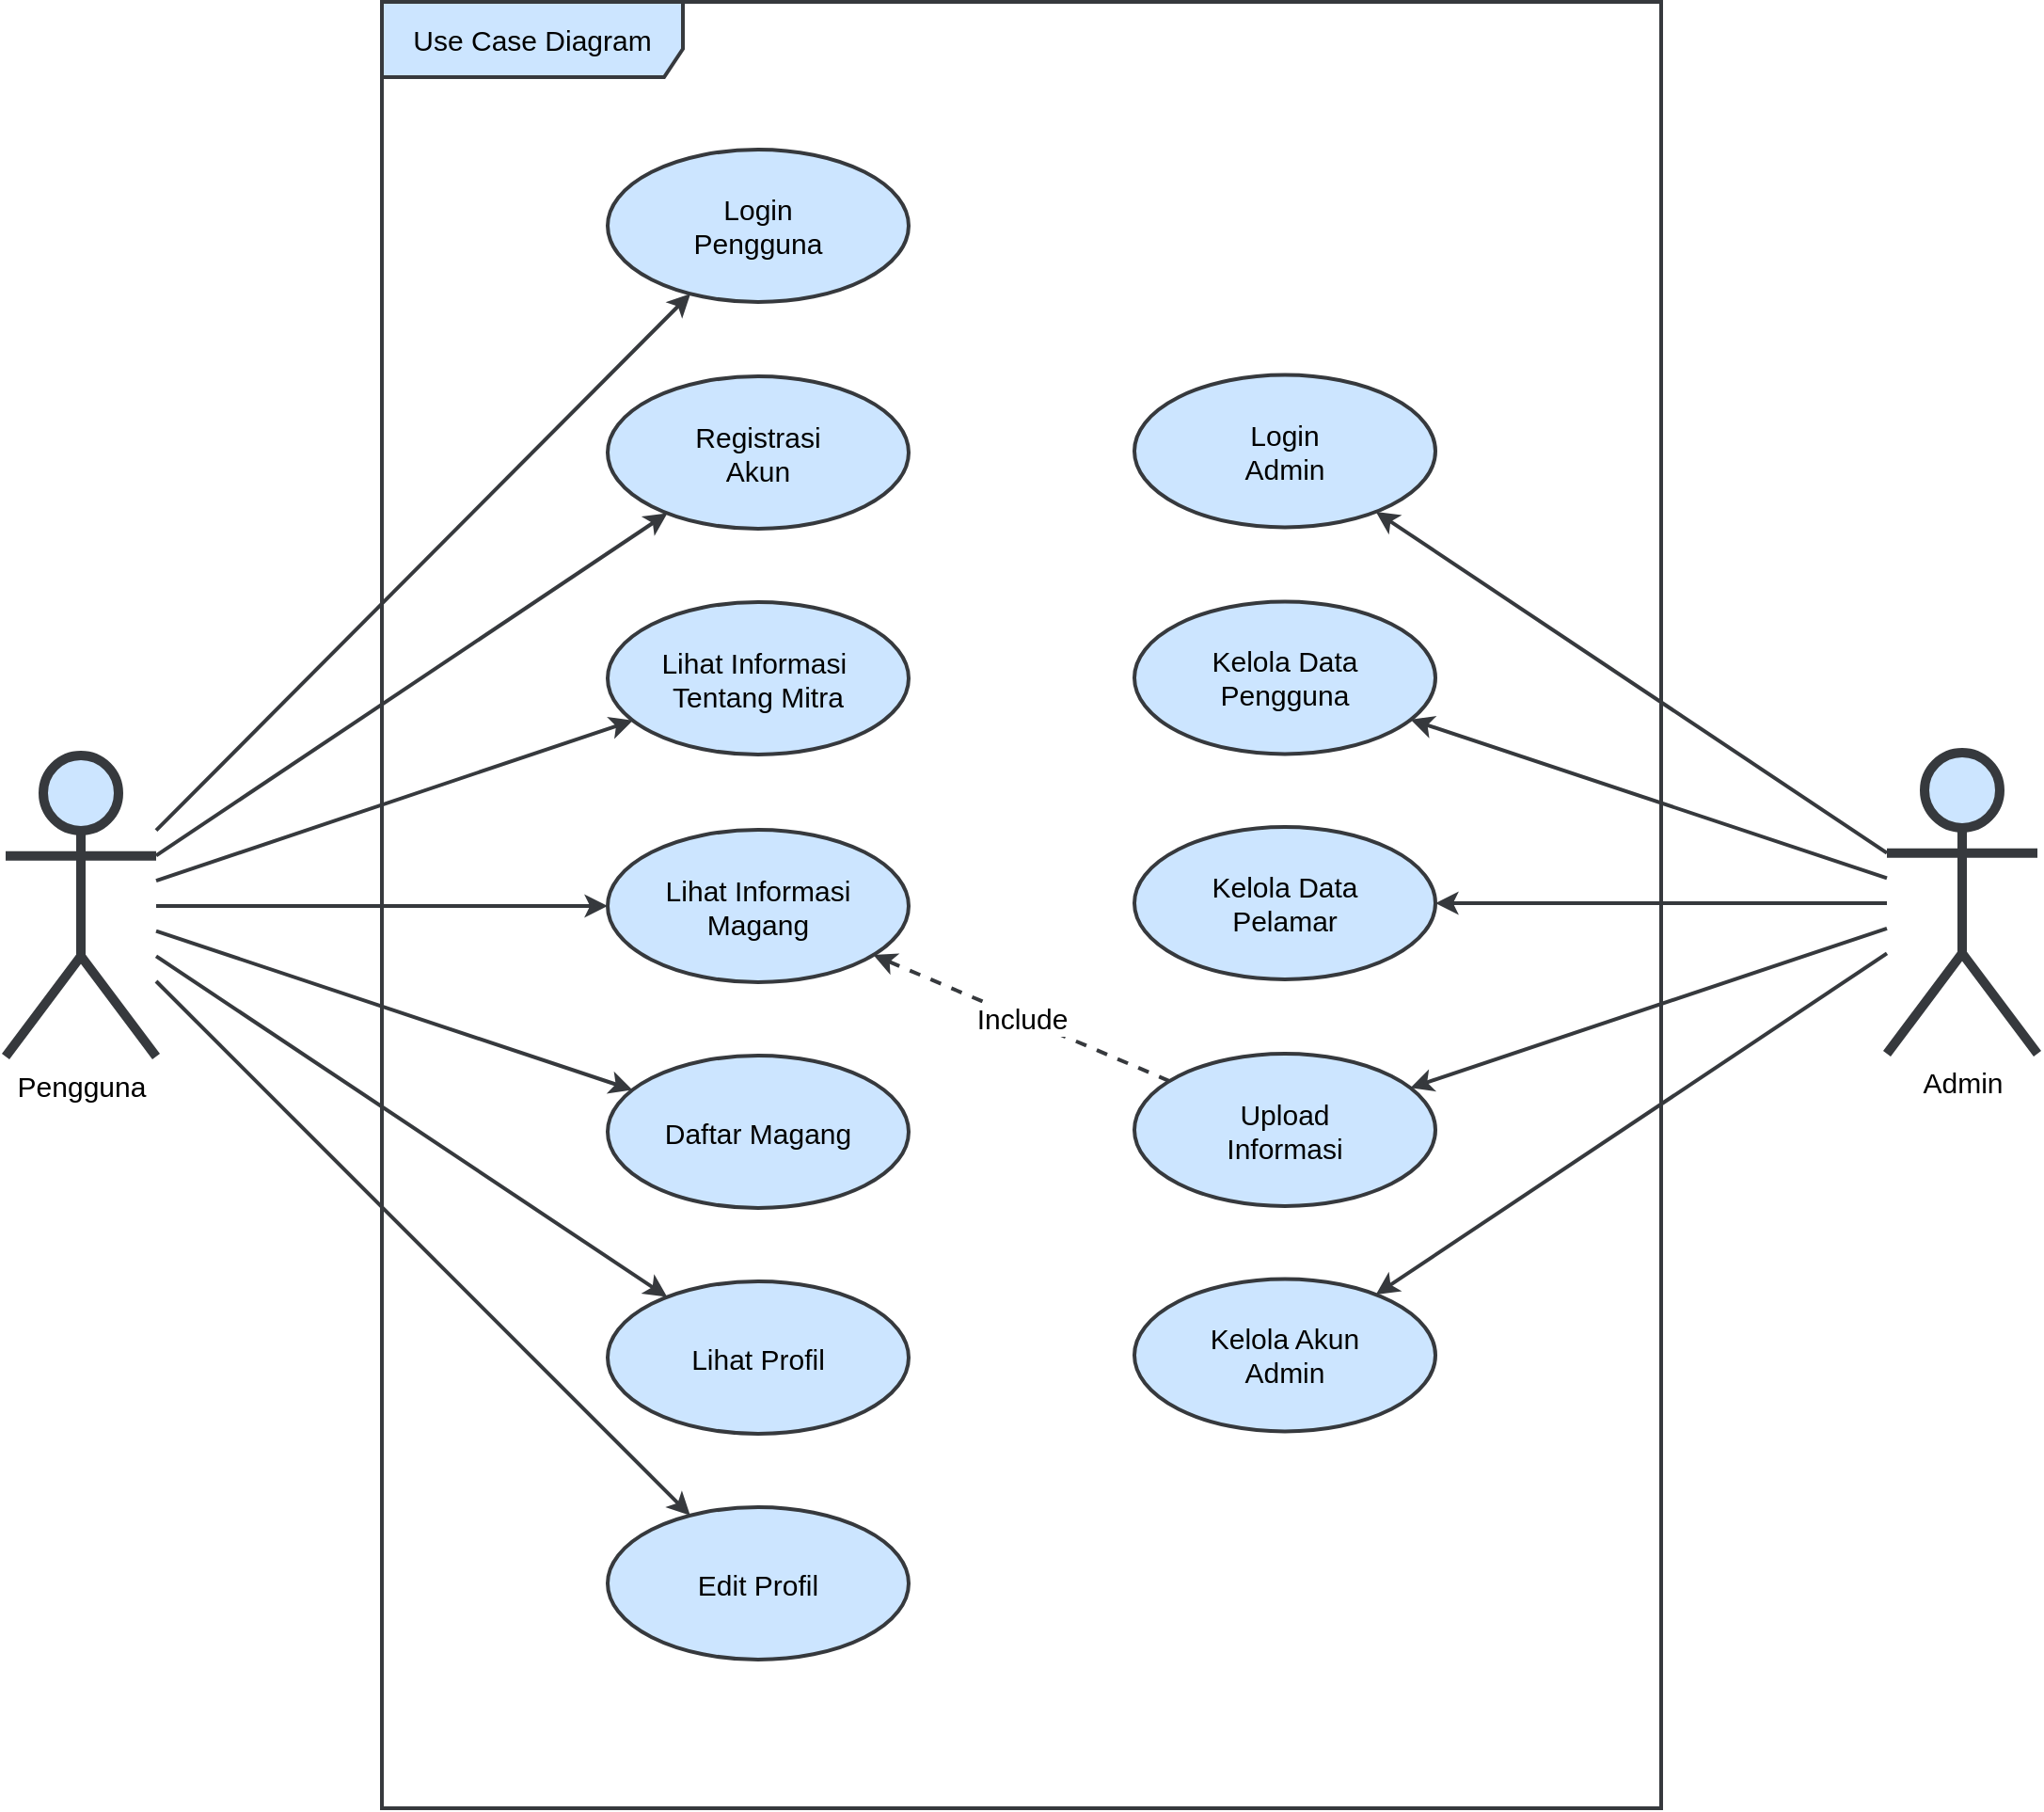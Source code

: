 <mxfile version="24.7.17" pages="2">
  <diagram name="Use Case" id="nlPoswqBVxne0fMNRlEa">
    <mxGraphModel dx="1628" dy="1037" grid="1" gridSize="10" guides="1" tooltips="1" connect="1" arrows="1" fold="1" page="1" pageScale="1" pageWidth="850" pageHeight="1100" background="none" math="0" shadow="0">
      <root>
        <mxCell id="0" />
        <mxCell id="1" parent="0" />
        <mxCell id="fhnXXt4YSsYXh-kjN_KW-1" value="&lt;font style=&quot;font-size: 15px;&quot;&gt;Pengguna&lt;/font&gt;" style="shape=umlActor;verticalLabelPosition=bottom;verticalAlign=top;html=1;outlineConnect=0;strokeWidth=5;strokeColor=#36393d;fillColor=#cce5ff;" parent="1" vertex="1">
          <mxGeometry x="40" y="440.5" width="80" height="160" as="geometry" />
        </mxCell>
        <mxCell id="fhnXXt4YSsYXh-kjN_KW-3" value="&lt;font style=&quot;font-size: 15px;&quot;&gt;Admin&lt;/font&gt;" style="shape=umlActor;verticalLabelPosition=bottom;verticalAlign=top;html=1;outlineConnect=0;strokeWidth=5;strokeColor=#36393d;fillColor=#cce5ff;" parent="1" vertex="1">
          <mxGeometry x="1040" y="439" width="80" height="160" as="geometry" />
        </mxCell>
        <mxCell id="fhnXXt4YSsYXh-kjN_KW-4" value="Login&lt;div style=&quot;font-size: 15px;&quot;&gt;Pengguna&lt;/div&gt;" style="ellipse;whiteSpace=wrap;html=1;strokeWidth=2;fontSize=15;strokeColor=#36393d;fillColor=#cce5ff;" parent="1" vertex="1">
          <mxGeometry x="360" y="118.5" width="160" height="81" as="geometry" />
        </mxCell>
        <mxCell id="fhnXXt4YSsYXh-kjN_KW-6" value="Lihat Informasi&amp;nbsp;&lt;div&gt;Tentang Mitra&lt;/div&gt;" style="ellipse;whiteSpace=wrap;html=1;strokeWidth=2;fontSize=15;strokeColor=#36393d;fillColor=#cce5ff;" parent="1" vertex="1">
          <mxGeometry x="360" y="359" width="160" height="81" as="geometry" />
        </mxCell>
        <mxCell id="fhnXXt4YSsYXh-kjN_KW-7" value="Lihat Informasi&lt;div&gt;&lt;span style=&quot;background-color: initial;&quot;&gt;Magang&lt;/span&gt;&lt;/div&gt;" style="ellipse;whiteSpace=wrap;html=1;strokeWidth=2;fontSize=15;strokeColor=#36393d;fillColor=#cce5ff;" parent="1" vertex="1">
          <mxGeometry x="360" y="480" width="160" height="81" as="geometry" />
        </mxCell>
        <mxCell id="fhnXXt4YSsYXh-kjN_KW-8" value="Registrasi&lt;div&gt;Akun&lt;/div&gt;" style="ellipse;whiteSpace=wrap;html=1;strokeWidth=2;fontSize=15;strokeColor=#36393d;fillColor=#cce5ff;" parent="1" vertex="1">
          <mxGeometry x="360" y="239" width="160" height="81" as="geometry" />
        </mxCell>
        <mxCell id="fhnXXt4YSsYXh-kjN_KW-9" value="Lihat Profil" style="ellipse;whiteSpace=wrap;html=1;strokeWidth=2;fontSize=15;strokeColor=#36393d;fillColor=#cce5ff;" parent="1" vertex="1">
          <mxGeometry x="360" y="720" width="160" height="81" as="geometry" />
        </mxCell>
        <mxCell id="fhnXXt4YSsYXh-kjN_KW-10" value="Daftar Magang" style="ellipse;whiteSpace=wrap;html=1;strokeWidth=2;fontSize=15;strokeColor=#36393d;fillColor=#cce5ff;" parent="1" vertex="1">
          <mxGeometry x="360" y="600" width="160" height="81" as="geometry" />
        </mxCell>
        <mxCell id="fhnXXt4YSsYXh-kjN_KW-13" value="Login&lt;div style=&quot;font-size: 15px;&quot;&gt;Admin&lt;/div&gt;" style="ellipse;whiteSpace=wrap;html=1;strokeWidth=2;fontSize=15;strokeColor=#36393d;fillColor=#cce5ff;" parent="1" vertex="1">
          <mxGeometry x="640" y="238.25" width="160" height="81" as="geometry" />
        </mxCell>
        <mxCell id="fhnXXt4YSsYXh-kjN_KW-14" value="Edit Profil" style="ellipse;whiteSpace=wrap;html=1;strokeWidth=2;fontSize=15;strokeColor=#36393d;fillColor=#cce5ff;" parent="1" vertex="1">
          <mxGeometry x="360" y="840" width="160" height="81" as="geometry" />
        </mxCell>
        <mxCell id="fhnXXt4YSsYXh-kjN_KW-15" value="Kelola Data&lt;div&gt;Pengguna&lt;/div&gt;" style="ellipse;whiteSpace=wrap;html=1;strokeWidth=2;fontSize=15;strokeColor=#36393d;fillColor=#cce5ff;" parent="1" vertex="1">
          <mxGeometry x="640" y="358.75" width="160" height="81" as="geometry" />
        </mxCell>
        <mxCell id="fhnXXt4YSsYXh-kjN_KW-16" value="Kelola Data&lt;div&gt;Pelamar&lt;/div&gt;" style="ellipse;whiteSpace=wrap;html=1;strokeWidth=2;fontSize=15;strokeColor=#36393d;fillColor=#cce5ff;" parent="1" vertex="1">
          <mxGeometry x="640" y="478.5" width="160" height="81" as="geometry" />
        </mxCell>
        <mxCell id="fhnXXt4YSsYXh-kjN_KW-17" value="Upload&lt;div&gt;Informasi&lt;/div&gt;" style="ellipse;whiteSpace=wrap;html=1;strokeWidth=2;fontSize=15;strokeColor=#36393d;fillColor=#cce5ff;" parent="1" vertex="1">
          <mxGeometry x="640" y="599" width="160" height="81" as="geometry" />
        </mxCell>
        <mxCell id="fhnXXt4YSsYXh-kjN_KW-18" value="Kelola Akun&lt;div&gt;Admin&lt;/div&gt;" style="ellipse;whiteSpace=wrap;html=1;strokeWidth=2;fontSize=15;strokeColor=#36393d;fillColor=#cce5ff;" parent="1" vertex="1">
          <mxGeometry x="640" y="718.75" width="160" height="81" as="geometry" />
        </mxCell>
        <mxCell id="fhnXXt4YSsYXh-kjN_KW-22" value="" style="endArrow=classic;html=1;rounded=0;strokeWidth=2;strokeColor=#36393d;fillColor=#cce5ff;" parent="1" source="fhnXXt4YSsYXh-kjN_KW-3" target="fhnXXt4YSsYXh-kjN_KW-13" edge="1">
          <mxGeometry width="50" height="50" relative="1" as="geometry">
            <mxPoint x="610" y="480" as="sourcePoint" />
            <mxPoint x="660" y="430" as="targetPoint" />
          </mxGeometry>
        </mxCell>
        <mxCell id="fhnXXt4YSsYXh-kjN_KW-23" value="" style="endArrow=classic;html=1;rounded=0;strokeWidth=2;strokeColor=#36393d;fillColor=#cce5ff;" parent="1" source="fhnXXt4YSsYXh-kjN_KW-1" target="fhnXXt4YSsYXh-kjN_KW-4" edge="1">
          <mxGeometry width="50" height="50" relative="1" as="geometry">
            <mxPoint x="660" y="490" as="sourcePoint" />
            <mxPoint x="710" y="440" as="targetPoint" />
          </mxGeometry>
        </mxCell>
        <mxCell id="fhnXXt4YSsYXh-kjN_KW-24" value="" style="endArrow=classic;html=1;rounded=0;strokeWidth=2;strokeColor=#36393d;fillColor=#cce5ff;" parent="1" source="fhnXXt4YSsYXh-kjN_KW-1" target="fhnXXt4YSsYXh-kjN_KW-8" edge="1">
          <mxGeometry width="50" height="50" relative="1" as="geometry">
            <mxPoint x="670" y="500" as="sourcePoint" />
            <mxPoint x="720" y="450" as="targetPoint" />
          </mxGeometry>
        </mxCell>
        <mxCell id="fhnXXt4YSsYXh-kjN_KW-25" value="" style="endArrow=classic;html=1;rounded=0;strokeWidth=2;strokeColor=#36393d;fillColor=#cce5ff;" parent="1" source="fhnXXt4YSsYXh-kjN_KW-1" target="fhnXXt4YSsYXh-kjN_KW-6" edge="1">
          <mxGeometry width="50" height="50" relative="1" as="geometry">
            <mxPoint x="680" y="510" as="sourcePoint" />
            <mxPoint x="730" y="460" as="targetPoint" />
          </mxGeometry>
        </mxCell>
        <mxCell id="fhnXXt4YSsYXh-kjN_KW-26" value="" style="endArrow=classic;html=1;rounded=0;strokeWidth=2;strokeColor=#36393d;fillColor=#cce5ff;" parent="1" source="fhnXXt4YSsYXh-kjN_KW-1" target="fhnXXt4YSsYXh-kjN_KW-7" edge="1">
          <mxGeometry width="50" height="50" relative="1" as="geometry">
            <mxPoint x="690" y="520" as="sourcePoint" />
            <mxPoint x="740" y="470" as="targetPoint" />
          </mxGeometry>
        </mxCell>
        <mxCell id="fhnXXt4YSsYXh-kjN_KW-27" value="" style="endArrow=classic;html=1;rounded=0;strokeWidth=2;strokeColor=#36393d;fillColor=#cce5ff;" parent="1" source="fhnXXt4YSsYXh-kjN_KW-1" target="fhnXXt4YSsYXh-kjN_KW-10" edge="1">
          <mxGeometry width="50" height="50" relative="1" as="geometry">
            <mxPoint x="700" y="530" as="sourcePoint" />
            <mxPoint x="750" y="480" as="targetPoint" />
          </mxGeometry>
        </mxCell>
        <mxCell id="fhnXXt4YSsYXh-kjN_KW-28" value="" style="endArrow=classic;html=1;rounded=0;strokeWidth=2;strokeColor=#36393d;fillColor=#cce5ff;" parent="1" source="fhnXXt4YSsYXh-kjN_KW-1" target="fhnXXt4YSsYXh-kjN_KW-9" edge="1">
          <mxGeometry width="50" height="50" relative="1" as="geometry">
            <mxPoint x="710" y="540" as="sourcePoint" />
            <mxPoint x="760" y="490" as="targetPoint" />
          </mxGeometry>
        </mxCell>
        <mxCell id="fhnXXt4YSsYXh-kjN_KW-29" value="" style="endArrow=classic;html=1;rounded=0;strokeWidth=2;strokeColor=#36393d;fillColor=#cce5ff;" parent="1" source="fhnXXt4YSsYXh-kjN_KW-1" target="fhnXXt4YSsYXh-kjN_KW-14" edge="1">
          <mxGeometry width="50" height="50" relative="1" as="geometry">
            <mxPoint x="720" y="550" as="sourcePoint" />
            <mxPoint x="770" y="500" as="targetPoint" />
          </mxGeometry>
        </mxCell>
        <mxCell id="fhnXXt4YSsYXh-kjN_KW-31" value="" style="endArrow=classic;html=1;rounded=0;strokeWidth=2;strokeColor=#36393d;fillColor=#cce5ff;" parent="1" source="fhnXXt4YSsYXh-kjN_KW-3" target="fhnXXt4YSsYXh-kjN_KW-15" edge="1">
          <mxGeometry width="50" height="50" relative="1" as="geometry">
            <mxPoint x="690" y="560" as="sourcePoint" />
            <mxPoint x="740" y="510" as="targetPoint" />
          </mxGeometry>
        </mxCell>
        <mxCell id="fhnXXt4YSsYXh-kjN_KW-32" value="" style="endArrow=classic;html=1;rounded=0;strokeWidth=2;strokeColor=#36393d;fillColor=#cce5ff;" parent="1" source="fhnXXt4YSsYXh-kjN_KW-3" target="fhnXXt4YSsYXh-kjN_KW-17" edge="1">
          <mxGeometry width="50" height="50" relative="1" as="geometry">
            <mxPoint x="700" y="570" as="sourcePoint" />
            <mxPoint x="750" y="520" as="targetPoint" />
          </mxGeometry>
        </mxCell>
        <mxCell id="fhnXXt4YSsYXh-kjN_KW-33" value="" style="endArrow=classic;html=1;rounded=0;strokeWidth=2;strokeColor=#36393d;fillColor=#cce5ff;" parent="1" source="fhnXXt4YSsYXh-kjN_KW-3" target="fhnXXt4YSsYXh-kjN_KW-16" edge="1">
          <mxGeometry width="50" height="50" relative="1" as="geometry">
            <mxPoint x="710" y="580" as="sourcePoint" />
            <mxPoint x="760" y="530" as="targetPoint" />
          </mxGeometry>
        </mxCell>
        <mxCell id="fhnXXt4YSsYXh-kjN_KW-34" value="" style="endArrow=classic;html=1;rounded=0;strokeWidth=2;strokeColor=#36393d;fillColor=#cce5ff;" parent="1" source="fhnXXt4YSsYXh-kjN_KW-3" target="fhnXXt4YSsYXh-kjN_KW-18" edge="1">
          <mxGeometry width="50" height="50" relative="1" as="geometry">
            <mxPoint x="720" y="590" as="sourcePoint" />
            <mxPoint x="770" y="540" as="targetPoint" />
          </mxGeometry>
        </mxCell>
        <mxCell id="fhnXXt4YSsYXh-kjN_KW-36" value="&lt;font style=&quot;font-size: 15px;&quot;&gt;Include&lt;/font&gt;" style="endArrow=classic;html=1;rounded=0;strokeWidth=2;dashed=1;strokeColor=#36393d;fillColor=#cce5ff;" parent="1" source="fhnXXt4YSsYXh-kjN_KW-17" target="fhnXXt4YSsYXh-kjN_KW-7" edge="1">
          <mxGeometry width="50" height="50" relative="1" as="geometry">
            <mxPoint x="570" y="590" as="sourcePoint" />
            <mxPoint x="540" y="510" as="targetPoint" />
          </mxGeometry>
        </mxCell>
        <mxCell id="fhnXXt4YSsYXh-kjN_KW-40" value="&lt;font style=&quot;font-size: 15px;&quot;&gt;Use Case Diagram&lt;/font&gt;" style="shape=umlFrame;whiteSpace=wrap;html=1;pointerEvents=0;recursiveResize=0;container=1;collapsible=0;width=160;height=40;strokeWidth=2;strokeColor=#36393d;fillColor=#cce5ff;" parent="1" vertex="1">
          <mxGeometry x="240" y="40" width="680" height="960" as="geometry" />
        </mxCell>
      </root>
    </mxGraphModel>
  </diagram>
  <diagram id="YAQry0a4WKpVnGxHQHYM" name="Page-2">
    <mxGraphModel dx="3515" dy="1730" grid="1" gridSize="10" guides="1" tooltips="1" connect="1" arrows="1" fold="1" page="1" pageScale="1" pageWidth="850" pageHeight="1100" math="0" shadow="0">
      <root>
        <mxCell id="0" />
        <mxCell id="1" parent="0" />
        <mxCell id="bwRHMofNBBqOk8iZfQdX-9" value="" style="ellipse;whiteSpace=wrap;html=1;aspect=fixed;fontSize=15;" vertex="1" parent="1">
          <mxGeometry x="180" y="200" width="40" height="40" as="geometry" />
        </mxCell>
        <mxCell id="iLO7dBaF0v2jmyG7skQd-9" value="Pengguna" style="swimlane;whiteSpace=wrap;html=1;fontSize=15;" vertex="1" parent="1">
          <mxGeometry x="80" y="140" width="240" height="1220" as="geometry" />
        </mxCell>
        <mxCell id="38LU1QrOyRtCWwfQMIvd-19" value="Mengakses&lt;div style=&quot;font-size: 15px;&quot;&gt;halaman Beranda&lt;/div&gt;" style="rounded=1;whiteSpace=wrap;html=1;fontSize=15;" vertex="1" parent="iLO7dBaF0v2jmyG7skQd-9">
          <mxGeometry x="40" y="180" width="160" height="80" as="geometry" />
        </mxCell>
        <mxCell id="38LU1QrOyRtCWwfQMIvd-20" value="Menekan tombol Masuk" style="rounded=1;whiteSpace=wrap;html=1;fontSize=15;" vertex="1" parent="iLO7dBaF0v2jmyG7skQd-9">
          <mxGeometry x="40" y="340" width="160" height="80" as="geometry" />
        </mxCell>
        <mxCell id="zKETHxeGn-HKhwvjtsdP-66" value="Memilih menu&lt;div style=&quot;font-size: 15px;&quot;&gt;Login Pengguna&lt;/div&gt;" style="rounded=1;whiteSpace=wrap;html=1;fontSize=15;" vertex="1" parent="iLO7dBaF0v2jmyG7skQd-9">
          <mxGeometry x="40" y="500" width="160" height="80" as="geometry" />
        </mxCell>
        <mxCell id="iLO7dBaF0v2jmyG7skQd-14" value="Start" style="endArrow=classic;html=1;rounded=0;fontSize=15;" edge="1" parent="1" source="bwRHMofNBBqOk8iZfQdX-9" target="38LU1QrOyRtCWwfQMIvd-19">
          <mxGeometry width="50" height="50" relative="1" as="geometry">
            <mxPoint x="450" y="490" as="sourcePoint" />
            <mxPoint x="480" y="220" as="targetPoint" />
          </mxGeometry>
        </mxCell>
        <mxCell id="38LU1QrOyRtCWwfQMIvd-1" value="Sistem" style="swimlane;whiteSpace=wrap;html=1;fontSize=15;" vertex="1" parent="1">
          <mxGeometry x="320" y="140" width="240" height="1220" as="geometry" />
        </mxCell>
        <mxCell id="38LU1QrOyRtCWwfQMIvd-21" value="Menampilkan halaman Pilihan Login" style="rounded=1;whiteSpace=wrap;html=1;fontSize=15;" vertex="1" parent="38LU1QrOyRtCWwfQMIvd-1">
          <mxGeometry x="40" y="340" width="160" height="80" as="geometry" />
        </mxCell>
        <mxCell id="XRfkj-H-BZ0eDyvUn66A-1" value="Memasukkan NIK&lt;div style=&quot;font-size: 15px;&quot;&gt;dan Password&lt;/div&gt;" style="rounded=1;whiteSpace=wrap;html=1;fontSize=15;" vertex="1" parent="38LU1QrOyRtCWwfQMIvd-1">
          <mxGeometry x="-200" y="660" width="160" height="80" as="geometry" />
        </mxCell>
        <mxCell id="iLO7dBaF0v2jmyG7skQd-1" value="" style="rhombus;whiteSpace=wrap;html=1;fontSize=15;" vertex="1" parent="38LU1QrOyRtCWwfQMIvd-1">
          <mxGeometry x="80" y="820" width="80" height="80" as="geometry" />
        </mxCell>
        <mxCell id="iLO7dBaF0v2jmyG7skQd-3" value="Validasi Login" style="rounded=1;whiteSpace=wrap;html=1;fontSize=15;" vertex="1" parent="38LU1QrOyRtCWwfQMIvd-1">
          <mxGeometry x="40" y="660" width="160" height="80" as="geometry" />
        </mxCell>
        <mxCell id="iLO7dBaF0v2jmyG7skQd-4" value="" style="endArrow=classic;html=1;rounded=0;fontSize=15;" edge="1" parent="38LU1QrOyRtCWwfQMIvd-1" source="iLO7dBaF0v2jmyG7skQd-3" target="iLO7dBaF0v2jmyG7skQd-1">
          <mxGeometry width="50" height="50" relative="1" as="geometry">
            <mxPoint x="-100" y="250" as="sourcePoint" />
            <mxPoint x="-50" y="200" as="targetPoint" />
          </mxGeometry>
        </mxCell>
        <mxCell id="iLO7dBaF0v2jmyG7skQd-7" value="Menampilkan&lt;div style=&quot;font-size: 15px;&quot;&gt;halaman Beranda&lt;/div&gt;" style="rounded=1;whiteSpace=wrap;html=1;fontSize=15;" vertex="1" parent="38LU1QrOyRtCWwfQMIvd-1">
          <mxGeometry x="40" y="980" width="160" height="80" as="geometry" />
        </mxCell>
        <mxCell id="iLO7dBaF0v2jmyG7skQd-8" value="Valid" style="endArrow=classic;html=1;rounded=0;fontSize=15;" edge="1" parent="38LU1QrOyRtCWwfQMIvd-1" source="iLO7dBaF0v2jmyG7skQd-1" target="iLO7dBaF0v2jmyG7skQd-7">
          <mxGeometry width="50" height="50" relative="1" as="geometry">
            <mxPoint x="-100" y="750" as="sourcePoint" />
            <mxPoint x="-50" y="700" as="targetPoint" />
          </mxGeometry>
        </mxCell>
        <mxCell id="iLO7dBaF0v2jmyG7skQd-13" value="" style="ellipse;html=1;shape=endState;fillColor=#000000;fontSize=15;" vertex="1" parent="38LU1QrOyRtCWwfQMIvd-1">
          <mxGeometry x="100" y="1140" width="40" height="40" as="geometry" />
        </mxCell>
        <mxCell id="38LU1QrOyRtCWwfQMIvd-2" value="End" style="endArrow=classic;html=1;rounded=0;fontSize=15;" edge="1" parent="38LU1QrOyRtCWwfQMIvd-1" source="iLO7dBaF0v2jmyG7skQd-7" target="iLO7dBaF0v2jmyG7skQd-13">
          <mxGeometry width="50" height="50" relative="1" as="geometry">
            <mxPoint x="290" y="700" as="sourcePoint" />
            <mxPoint x="120" y="980" as="targetPoint" />
          </mxGeometry>
        </mxCell>
        <mxCell id="38LU1QrOyRtCWwfQMIvd-22" value="Menampilkan&lt;div style=&quot;font-size: 15px;&quot;&gt;halaman Beranda&lt;/div&gt;" style="rounded=1;whiteSpace=wrap;html=1;fontSize=15;" vertex="1" parent="38LU1QrOyRtCWwfQMIvd-1">
          <mxGeometry x="40" y="180" width="160" height="80" as="geometry" />
        </mxCell>
        <mxCell id="38LU1QrOyRtCWwfQMIvd-27" value="" style="endArrow=classic;html=1;rounded=0;fontSize=15;" edge="1" parent="38LU1QrOyRtCWwfQMIvd-1" source="XRfkj-H-BZ0eDyvUn66A-1" target="iLO7dBaF0v2jmyG7skQd-3">
          <mxGeometry width="50" height="50" relative="1" as="geometry">
            <mxPoint y="260" as="sourcePoint" />
            <mxPoint x="80" y="260" as="targetPoint" />
          </mxGeometry>
        </mxCell>
        <mxCell id="zKETHxeGn-HKhwvjtsdP-68" value="Menampilkan halaman Login Pengguna" style="rounded=1;whiteSpace=wrap;html=1;fontSize=15;" vertex="1" parent="38LU1QrOyRtCWwfQMIvd-1">
          <mxGeometry x="40" y="500" width="160" height="80" as="geometry" />
        </mxCell>
        <mxCell id="zKETHxeGn-HKhwvjtsdP-71" value="" style="endArrow=classic;html=1;rounded=0;fontSize=15;" edge="1" parent="38LU1QrOyRtCWwfQMIvd-1" source="zKETHxeGn-HKhwvjtsdP-68" target="XRfkj-H-BZ0eDyvUn66A-1">
          <mxGeometry width="50" height="50" relative="1" as="geometry">
            <mxPoint x="-20" y="640" as="sourcePoint" />
            <mxPoint x="30" y="590" as="targetPoint" />
            <Array as="points">
              <mxPoint x="120" y="620" />
              <mxPoint x="-120" y="620" />
            </Array>
          </mxGeometry>
        </mxCell>
        <mxCell id="zKETHxeGn-HKhwvjtsdP-125" value="Tidak Valid" style="endArrow=classic;html=1;rounded=0;fontSize=15;" edge="1" parent="38LU1QrOyRtCWwfQMIvd-1" source="iLO7dBaF0v2jmyG7skQd-1" target="XRfkj-H-BZ0eDyvUn66A-1">
          <mxGeometry x="-0.375" width="50" height="50" relative="1" as="geometry">
            <mxPoint x="40" y="690" as="sourcePoint" />
            <mxPoint x="90" y="640" as="targetPoint" />
            <Array as="points">
              <mxPoint x="-120" y="860" />
            </Array>
            <mxPoint as="offset" />
          </mxGeometry>
        </mxCell>
        <mxCell id="38LU1QrOyRtCWwfQMIvd-16" value="Login Pengguna" style="text;html=1;align=center;verticalAlign=middle;whiteSpace=wrap;rounded=0;fontSize=25;" vertex="1" parent="1">
          <mxGeometry x="80" y="80" width="480" height="40" as="geometry" />
        </mxCell>
        <mxCell id="38LU1QrOyRtCWwfQMIvd-23" value="" style="endArrow=classic;html=1;rounded=0;fontSize=15;" edge="1" parent="1" source="38LU1QrOyRtCWwfQMIvd-19" target="38LU1QrOyRtCWwfQMIvd-22">
          <mxGeometry width="50" height="50" relative="1" as="geometry">
            <mxPoint x="380" y="420" as="sourcePoint" />
            <mxPoint x="430" y="370" as="targetPoint" />
          </mxGeometry>
        </mxCell>
        <mxCell id="38LU1QrOyRtCWwfQMIvd-24" value="" style="endArrow=classic;html=1;rounded=0;fontSize=15;" edge="1" parent="1" source="38LU1QrOyRtCWwfQMIvd-22" target="38LU1QrOyRtCWwfQMIvd-20">
          <mxGeometry width="50" height="50" relative="1" as="geometry">
            <mxPoint x="290" y="370" as="sourcePoint" />
            <mxPoint x="370" y="370" as="targetPoint" />
            <Array as="points">
              <mxPoint x="440" y="440" />
              <mxPoint x="200" y="440" />
            </Array>
          </mxGeometry>
        </mxCell>
        <mxCell id="38LU1QrOyRtCWwfQMIvd-25" value="" style="endArrow=classic;html=1;rounded=0;fontSize=15;" edge="1" parent="1" source="38LU1QrOyRtCWwfQMIvd-20" target="38LU1QrOyRtCWwfQMIvd-21">
          <mxGeometry width="50" height="50" relative="1" as="geometry">
            <mxPoint x="300" y="380" as="sourcePoint" />
            <mxPoint x="380" y="380" as="targetPoint" />
          </mxGeometry>
        </mxCell>
        <mxCell id="38LU1QrOyRtCWwfQMIvd-28" value="" style="ellipse;whiteSpace=wrap;html=1;aspect=fixed;fontSize=15;" vertex="1" parent="1">
          <mxGeometry x="780" y="200" width="40" height="40" as="geometry" />
        </mxCell>
        <mxCell id="38LU1QrOyRtCWwfQMIvd-29" value="Pengguna" style="swimlane;whiteSpace=wrap;html=1;fontSize=15;" vertex="1" parent="1">
          <mxGeometry x="680" y="140" width="240" height="1540" as="geometry" />
        </mxCell>
        <mxCell id="38LU1QrOyRtCWwfQMIvd-30" value="Mengakses halaman Daftar Magang" style="rounded=1;whiteSpace=wrap;html=1;fontSize=15;" vertex="1" parent="38LU1QrOyRtCWwfQMIvd-29">
          <mxGeometry x="40" y="180" width="160" height="80" as="geometry" />
        </mxCell>
        <mxCell id="38LU1QrOyRtCWwfQMIvd-31" value="Menekan tombol&lt;div style=&quot;font-size: 15px;&quot;&gt;Daftar Magang&lt;/div&gt;" style="rounded=1;whiteSpace=wrap;html=1;fontSize=15;" vertex="1" parent="38LU1QrOyRtCWwfQMIvd-29">
          <mxGeometry x="40" y="340" width="160" height="80" as="geometry" />
        </mxCell>
        <mxCell id="YmH7OU6YdaP4rS_KP6RK-2" value="Menekan tombol Selanjutnya" style="rounded=1;whiteSpace=wrap;html=1;fontSize=15;" vertex="1" parent="38LU1QrOyRtCWwfQMIvd-29">
          <mxGeometry x="40" y="820" width="160" height="80" as="geometry" />
        </mxCell>
        <mxCell id="YmH7OU6YdaP4rS_KP6RK-15" value="Mengisi form dan&amp;nbsp;&lt;div style=&quot;font-size: 15px;&quot;&gt;Memasukkan file yang diperlukan&lt;/div&gt;" style="rounded=1;whiteSpace=wrap;html=1;fontSize=15;" vertex="1" parent="38LU1QrOyRtCWwfQMIvd-29">
          <mxGeometry x="40" y="980" width="160" height="80" as="geometry" />
        </mxCell>
        <mxCell id="YmH7OU6YdaP4rS_KP6RK-16" value="Menyetujui syarat&lt;div style=&quot;font-size: 15px;&quot;&gt;dan ketentuan&lt;/div&gt;" style="rounded=1;whiteSpace=wrap;html=1;fontSize=15;" vertex="1" parent="38LU1QrOyRtCWwfQMIvd-29">
          <mxGeometry x="40" y="1140" width="160" height="80" as="geometry" />
        </mxCell>
        <mxCell id="38LU1QrOyRtCWwfQMIvd-35" value="Memilih opsi Ketersediaan Penempatan" style="rounded=1;whiteSpace=wrap;html=1;fontSize=15;" vertex="1" parent="38LU1QrOyRtCWwfQMIvd-29">
          <mxGeometry x="40" y="660" width="160" height="80" as="geometry" />
        </mxCell>
        <mxCell id="38LU1QrOyRtCWwfQMIvd-46" value="" style="endArrow=classic;html=1;rounded=0;fontSize=15;" edge="1" parent="38LU1QrOyRtCWwfQMIvd-29" source="38LU1QrOyRtCWwfQMIvd-35" target="YmH7OU6YdaP4rS_KP6RK-2">
          <mxGeometry width="50" height="50" relative="1" as="geometry">
            <mxPoint x="240" y="800" as="sourcePoint" />
            <mxPoint x="280" y="1080" as="targetPoint" />
          </mxGeometry>
        </mxCell>
        <mxCell id="YmH7OU6YdaP4rS_KP6RK-72" value="Melakukan Login" style="rounded=1;whiteSpace=wrap;html=1;fontSize=15;" vertex="1" parent="38LU1QrOyRtCWwfQMIvd-29">
          <mxGeometry x="40" y="500" width="160" height="80" as="geometry" />
        </mxCell>
        <mxCell id="YmH7OU6YdaP4rS_KP6RK-81" value="" style="endArrow=classic;html=1;rounded=0;fontSize=15;" edge="1" parent="38LU1QrOyRtCWwfQMIvd-29" source="YmH7OU6YdaP4rS_KP6RK-15" target="YmH7OU6YdaP4rS_KP6RK-16">
          <mxGeometry width="50" height="50" relative="1" as="geometry">
            <mxPoint x="350" y="1040" as="sourcePoint" />
            <mxPoint x="310" y="1090" as="targetPoint" />
          </mxGeometry>
        </mxCell>
        <mxCell id="38LU1QrOyRtCWwfQMIvd-32" value="Start" style="endArrow=classic;html=1;rounded=0;fontSize=15;" edge="1" parent="1" source="38LU1QrOyRtCWwfQMIvd-28" target="38LU1QrOyRtCWwfQMIvd-30">
          <mxGeometry width="50" height="50" relative="1" as="geometry">
            <mxPoint x="1050" y="490" as="sourcePoint" />
            <mxPoint x="1080" y="220" as="targetPoint" />
          </mxGeometry>
        </mxCell>
        <mxCell id="38LU1QrOyRtCWwfQMIvd-33" value="Sistem" style="swimlane;whiteSpace=wrap;html=1;fontSize=15;" vertex="1" parent="1">
          <mxGeometry x="920" y="140" width="400" height="1540" as="geometry" />
        </mxCell>
        <mxCell id="38LU1QrOyRtCWwfQMIvd-34" value="Menampilkan halaman Form Pendaftaran 1" style="rounded=1;whiteSpace=wrap;html=1;fontSize=15;" vertex="1" parent="38LU1QrOyRtCWwfQMIvd-33">
          <mxGeometry x="40" y="660" width="160" height="80" as="geometry" />
        </mxCell>
        <mxCell id="38LU1QrOyRtCWwfQMIvd-44" value="Menampilkan halaman Daftar Magang" style="rounded=1;whiteSpace=wrap;html=1;fontSize=15;" vertex="1" parent="38LU1QrOyRtCWwfQMIvd-33">
          <mxGeometry x="40" y="180" width="160" height="80" as="geometry" />
        </mxCell>
        <mxCell id="YmH7OU6YdaP4rS_KP6RK-3" value="Menyimpan data" style="rounded=1;whiteSpace=wrap;html=1;fontSize=15;" vertex="1" parent="38LU1QrOyRtCWwfQMIvd-33">
          <mxGeometry x="40" y="820" width="160" height="80" as="geometry" />
        </mxCell>
        <mxCell id="YmH7OU6YdaP4rS_KP6RK-5" value="Menampilkan halaman Form Pendaftaran 2" style="rounded=1;whiteSpace=wrap;html=1;fontSize=15;" vertex="1" parent="38LU1QrOyRtCWwfQMIvd-33">
          <mxGeometry x="40" y="980" width="160" height="80" as="geometry" />
        </mxCell>
        <mxCell id="YmH7OU6YdaP4rS_KP6RK-17" value="Menyimpan data" style="rounded=1;whiteSpace=wrap;html=1;fontSize=15;" vertex="1" parent="38LU1QrOyRtCWwfQMIvd-33">
          <mxGeometry x="40" y="1140" width="160" height="80" as="geometry" />
        </mxCell>
        <mxCell id="YmH7OU6YdaP4rS_KP6RK-55" value="Autentikasi&lt;div style=&quot;font-size: 15px;&quot;&gt;Pengguna&lt;/div&gt;" style="rounded=1;whiteSpace=wrap;html=1;fontSize=15;" vertex="1" parent="38LU1QrOyRtCWwfQMIvd-33">
          <mxGeometry x="40" y="340" width="160" height="80" as="geometry" />
        </mxCell>
        <mxCell id="YmH7OU6YdaP4rS_KP6RK-54" value="" style="rhombus;whiteSpace=wrap;html=1;fontSize=15;" vertex="1" parent="38LU1QrOyRtCWwfQMIvd-33">
          <mxGeometry x="275" y="500" width="80" height="80" as="geometry" />
        </mxCell>
        <mxCell id="YmH7OU6YdaP4rS_KP6RK-58" value="Menampilkan&lt;div style=&quot;font-size: 15px;&quot;&gt;halaman Login&lt;/div&gt;" style="rounded=1;whiteSpace=wrap;html=1;fontSize=15;" vertex="1" parent="38LU1QrOyRtCWwfQMIvd-33">
          <mxGeometry x="40" y="500" width="160" height="80" as="geometry" />
        </mxCell>
        <mxCell id="YmH7OU6YdaP4rS_KP6RK-73" value="Sudah&lt;div style=&quot;font-size: 15px;&quot;&gt;Login&lt;/div&gt;" style="endArrow=classic;html=1;rounded=0;fontSize=15;" edge="1" parent="38LU1QrOyRtCWwfQMIvd-33" source="YmH7OU6YdaP4rS_KP6RK-54" target="38LU1QrOyRtCWwfQMIvd-34">
          <mxGeometry width="50" height="50" relative="1" as="geometry">
            <mxPoint x="30" y="570" as="sourcePoint" />
            <mxPoint x="80" y="520" as="targetPoint" />
            <Array as="points">
              <mxPoint x="315" y="700" />
            </Array>
          </mxGeometry>
        </mxCell>
        <mxCell id="YmH7OU6YdaP4rS_KP6RK-74" value="Belum&lt;div style=&quot;font-size: 15px;&quot;&gt;Login&lt;/div&gt;" style="endArrow=none;html=1;rounded=0;endFill=0;startArrow=classic;startFill=1;fontSize=15;" edge="1" parent="38LU1QrOyRtCWwfQMIvd-33" source="YmH7OU6YdaP4rS_KP6RK-58" target="YmH7OU6YdaP4rS_KP6RK-54">
          <mxGeometry width="50" height="50" relative="1" as="geometry">
            <mxPoint x="30" y="570" as="sourcePoint" />
            <mxPoint x="80" y="520" as="targetPoint" />
            <Array as="points" />
          </mxGeometry>
        </mxCell>
        <mxCell id="YmH7OU6YdaP4rS_KP6RK-76" value="" style="endArrow=classic;html=1;rounded=0;fontSize=15;" edge="1" parent="38LU1QrOyRtCWwfQMIvd-33" source="YmH7OU6YdaP4rS_KP6RK-55" target="YmH7OU6YdaP4rS_KP6RK-54">
          <mxGeometry width="50" height="50" relative="1" as="geometry">
            <mxPoint x="30" y="500" as="sourcePoint" />
            <mxPoint x="80" y="450" as="targetPoint" />
            <Array as="points">
              <mxPoint x="315" y="380" />
            </Array>
          </mxGeometry>
        </mxCell>
        <mxCell id="YmH7OU6YdaP4rS_KP6RK-22" value="Menampilkan&lt;div style=&quot;font-size: 15px;&quot;&gt;halaman Beranda&lt;/div&gt;" style="rounded=1;whiteSpace=wrap;html=1;fontSize=15;" vertex="1" parent="38LU1QrOyRtCWwfQMIvd-33">
          <mxGeometry x="40" y="1300" width="160" height="80" as="geometry" />
        </mxCell>
        <mxCell id="YmH7OU6YdaP4rS_KP6RK-23" value="" style="endArrow=classic;html=1;rounded=0;fontSize=15;" edge="1" parent="38LU1QrOyRtCWwfQMIvd-33" source="YmH7OU6YdaP4rS_KP6RK-17" target="YmH7OU6YdaP4rS_KP6RK-22">
          <mxGeometry width="50" height="50" relative="1" as="geometry">
            <mxPoint x="-170" y="1580" as="sourcePoint" />
            <mxPoint x="-120" y="1530" as="targetPoint" />
          </mxGeometry>
        </mxCell>
        <mxCell id="38LU1QrOyRtCWwfQMIvd-42" value="" style="ellipse;html=1;shape=endState;fillColor=#000000;fontSize=15;" vertex="1" parent="38LU1QrOyRtCWwfQMIvd-33">
          <mxGeometry x="100" y="1460" width="40" height="40" as="geometry" />
        </mxCell>
        <mxCell id="38LU1QrOyRtCWwfQMIvd-43" value="End" style="endArrow=classic;html=1;rounded=0;fontSize=15;" edge="1" parent="38LU1QrOyRtCWwfQMIvd-33" source="YmH7OU6YdaP4rS_KP6RK-22" target="38LU1QrOyRtCWwfQMIvd-42">
          <mxGeometry width="50" height="50" relative="1" as="geometry">
            <mxPoint x="120" y="1710" as="sourcePoint" />
            <mxPoint x="120" y="1840" as="targetPoint" />
          </mxGeometry>
        </mxCell>
        <mxCell id="YmH7OU6YdaP4rS_KP6RK-80" value="" style="endArrow=classic;html=1;rounded=0;fontSize=15;" edge="1" parent="38LU1QrOyRtCWwfQMIvd-33" source="YmH7OU6YdaP4rS_KP6RK-3" target="YmH7OU6YdaP4rS_KP6RK-5">
          <mxGeometry width="50" height="50" relative="1" as="geometry">
            <mxPoint x="110" y="1150" as="sourcePoint" />
            <mxPoint x="160" y="1100" as="targetPoint" />
          </mxGeometry>
        </mxCell>
        <mxCell id="38LU1QrOyRtCWwfQMIvd-47" value="Registrasi Pengguna" style="text;html=1;align=center;verticalAlign=middle;whiteSpace=wrap;rounded=0;fontSize=25;" vertex="1" parent="1">
          <mxGeometry x="680" y="80" width="640" height="40" as="geometry" />
        </mxCell>
        <mxCell id="38LU1QrOyRtCWwfQMIvd-48" value="" style="endArrow=classic;html=1;rounded=0;fontSize=15;" edge="1" parent="1" source="38LU1QrOyRtCWwfQMIvd-30" target="38LU1QrOyRtCWwfQMIvd-44">
          <mxGeometry width="50" height="50" relative="1" as="geometry">
            <mxPoint x="980" y="420" as="sourcePoint" />
            <mxPoint x="1030" y="370" as="targetPoint" />
          </mxGeometry>
        </mxCell>
        <mxCell id="38LU1QrOyRtCWwfQMIvd-49" value="" style="endArrow=classic;html=1;rounded=0;fontSize=15;" edge="1" parent="1" source="38LU1QrOyRtCWwfQMIvd-44" target="38LU1QrOyRtCWwfQMIvd-31">
          <mxGeometry width="50" height="50" relative="1" as="geometry">
            <mxPoint x="890" y="370" as="sourcePoint" />
            <mxPoint x="970" y="370" as="targetPoint" />
            <Array as="points">
              <mxPoint x="1040" y="440" />
              <mxPoint x="800" y="440" />
            </Array>
          </mxGeometry>
        </mxCell>
        <mxCell id="YmH7OU6YdaP4rS_KP6RK-6" value="" style="endArrow=classic;html=1;rounded=0;fontSize=15;" edge="1" parent="1" source="YmH7OU6YdaP4rS_KP6RK-2" target="YmH7OU6YdaP4rS_KP6RK-3">
          <mxGeometry width="50" height="50" relative="1" as="geometry">
            <mxPoint x="810" y="1270" as="sourcePoint" />
            <mxPoint x="810" y="1350" as="targetPoint" />
          </mxGeometry>
        </mxCell>
        <mxCell id="YmH7OU6YdaP4rS_KP6RK-18" value="" style="endArrow=classic;html=1;rounded=0;fontSize=15;" edge="1" parent="1" source="YmH7OU6YdaP4rS_KP6RK-16" target="YmH7OU6YdaP4rS_KP6RK-17">
          <mxGeometry width="50" height="50" relative="1" as="geometry">
            <mxPoint x="750" y="1810" as="sourcePoint" />
            <mxPoint x="800" y="1760" as="targetPoint" />
          </mxGeometry>
        </mxCell>
        <mxCell id="YmH7OU6YdaP4rS_KP6RK-20" value="" style="endArrow=classic;html=1;rounded=0;fontSize=15;" edge="1" parent="1" source="YmH7OU6YdaP4rS_KP6RK-5" target="YmH7OU6YdaP4rS_KP6RK-15">
          <mxGeometry width="50" height="50" relative="1" as="geometry">
            <mxPoint x="750" y="1720" as="sourcePoint" />
            <mxPoint x="800" y="1670" as="targetPoint" />
          </mxGeometry>
        </mxCell>
        <mxCell id="YmH7OU6YdaP4rS_KP6RK-24" value="" style="ellipse;whiteSpace=wrap;html=1;aspect=fixed;fontSize=15;" vertex="1" parent="1">
          <mxGeometry x="1540" y="200" width="40" height="40" as="geometry" />
        </mxCell>
        <mxCell id="YmH7OU6YdaP4rS_KP6RK-25" value="Pengguna" style="swimlane;whiteSpace=wrap;html=1;fontSize=15;" vertex="1" parent="1">
          <mxGeometry x="1440" y="140" width="240" height="1380" as="geometry" />
        </mxCell>
        <mxCell id="YmH7OU6YdaP4rS_KP6RK-26" value="Mengakses halaman Daftar Magang" style="rounded=1;whiteSpace=wrap;html=1;fontSize=15;" vertex="1" parent="YmH7OU6YdaP4rS_KP6RK-25">
          <mxGeometry x="40" y="180" width="160" height="80" as="geometry" />
        </mxCell>
        <mxCell id="YmH7OU6YdaP4rS_KP6RK-27" value="Menekan tombol&lt;div style=&quot;font-size: 15px;&quot;&gt;Daftar Magang&lt;/div&gt;" style="rounded=1;whiteSpace=wrap;html=1;fontSize=15;" vertex="1" parent="YmH7OU6YdaP4rS_KP6RK-25">
          <mxGeometry x="40" y="340" width="160" height="80" as="geometry" />
        </mxCell>
        <mxCell id="YmH7OU6YdaP4rS_KP6RK-28" value="Menekan tombol Selanjutnya" style="rounded=1;whiteSpace=wrap;html=1;fontSize=15;" vertex="1" parent="YmH7OU6YdaP4rS_KP6RK-25">
          <mxGeometry x="40" y="660" width="160" height="80" as="geometry" />
        </mxCell>
        <mxCell id="YmH7OU6YdaP4rS_KP6RK-29" value="Mengisi form dan&amp;nbsp;&lt;div style=&quot;font-size: 15px;&quot;&gt;Memasukkan file yang diperlukan&lt;/div&gt;" style="rounded=1;whiteSpace=wrap;html=1;fontSize=15;" vertex="1" parent="YmH7OU6YdaP4rS_KP6RK-25">
          <mxGeometry x="40" y="820" width="160" height="80" as="geometry" />
        </mxCell>
        <mxCell id="YmH7OU6YdaP4rS_KP6RK-30" value="Menyetujui syarat&lt;div style=&quot;font-size: 15px;&quot;&gt;dan ketentuan&lt;/div&gt;" style="rounded=1;whiteSpace=wrap;html=1;fontSize=15;" vertex="1" parent="YmH7OU6YdaP4rS_KP6RK-25">
          <mxGeometry x="40" y="980" width="160" height="80" as="geometry" />
        </mxCell>
        <mxCell id="YmH7OU6YdaP4rS_KP6RK-31" value="Start" style="endArrow=classic;html=1;rounded=0;fontSize=15;" edge="1" parent="1" source="YmH7OU6YdaP4rS_KP6RK-24" target="YmH7OU6YdaP4rS_KP6RK-26">
          <mxGeometry width="50" height="50" relative="1" as="geometry">
            <mxPoint x="1810" y="490" as="sourcePoint" />
            <mxPoint x="1840" y="220" as="targetPoint" />
          </mxGeometry>
        </mxCell>
        <mxCell id="YmH7OU6YdaP4rS_KP6RK-32" value="Sistem" style="swimlane;whiteSpace=wrap;html=1;fontSize=15;" vertex="1" parent="1">
          <mxGeometry x="1680" y="140" width="240" height="1380" as="geometry" />
        </mxCell>
        <mxCell id="YmH7OU6YdaP4rS_KP6RK-33" value="Menampilkan halaman Form Pendaftaran 1" style="rounded=1;whiteSpace=wrap;html=1;fontSize=15;" vertex="1" parent="YmH7OU6YdaP4rS_KP6RK-32">
          <mxGeometry x="40" y="340" width="160" height="80" as="geometry" />
        </mxCell>
        <mxCell id="YmH7OU6YdaP4rS_KP6RK-34" value="Memilih opsi Ketersediaan Penempatan" style="rounded=1;whiteSpace=wrap;html=1;fontSize=15;" vertex="1" parent="YmH7OU6YdaP4rS_KP6RK-32">
          <mxGeometry x="-200" y="500" width="160" height="80" as="geometry" />
        </mxCell>
        <mxCell id="YmH7OU6YdaP4rS_KP6RK-35" value="Menampilkan halaman Daftar Magang" style="rounded=1;whiteSpace=wrap;html=1;fontSize=15;" vertex="1" parent="YmH7OU6YdaP4rS_KP6RK-32">
          <mxGeometry x="40" y="180" width="160" height="80" as="geometry" />
        </mxCell>
        <mxCell id="YmH7OU6YdaP4rS_KP6RK-36" value="" style="endArrow=classic;html=1;rounded=0;fontSize=15;" edge="1" parent="YmH7OU6YdaP4rS_KP6RK-32" source="YmH7OU6YdaP4rS_KP6RK-33" target="YmH7OU6YdaP4rS_KP6RK-34">
          <mxGeometry width="50" height="50" relative="1" as="geometry">
            <mxPoint x="-10" y="250" as="sourcePoint" />
            <mxPoint x="70" y="250" as="targetPoint" />
            <Array as="points">
              <mxPoint x="120" y="460" />
              <mxPoint x="-120" y="460" />
            </Array>
          </mxGeometry>
        </mxCell>
        <mxCell id="YmH7OU6YdaP4rS_KP6RK-37" value="Menyimpan data" style="rounded=1;whiteSpace=wrap;html=1;fontSize=15;" vertex="1" parent="YmH7OU6YdaP4rS_KP6RK-32">
          <mxGeometry x="40" y="660" width="160" height="80" as="geometry" />
        </mxCell>
        <mxCell id="YmH7OU6YdaP4rS_KP6RK-38" value="Menampilkan halaman Form Pendaftaran 2" style="rounded=1;whiteSpace=wrap;html=1;fontSize=15;" vertex="1" parent="YmH7OU6YdaP4rS_KP6RK-32">
          <mxGeometry x="40" y="820" width="160" height="80" as="geometry" />
        </mxCell>
        <mxCell id="YmH7OU6YdaP4rS_KP6RK-39" value="" style="endArrow=classic;html=1;rounded=0;fontSize=15;" edge="1" parent="YmH7OU6YdaP4rS_KP6RK-32" source="YmH7OU6YdaP4rS_KP6RK-37" target="YmH7OU6YdaP4rS_KP6RK-38">
          <mxGeometry width="50" height="50" relative="1" as="geometry">
            <mxPoint x="-30" y="780" as="sourcePoint" />
            <mxPoint x="20" y="730" as="targetPoint" />
          </mxGeometry>
        </mxCell>
        <mxCell id="YmH7OU6YdaP4rS_KP6RK-40" value="Menyimpan data" style="rounded=1;whiteSpace=wrap;html=1;fontSize=15;" vertex="1" parent="YmH7OU6YdaP4rS_KP6RK-32">
          <mxGeometry x="40" y="980" width="160" height="80" as="geometry" />
        </mxCell>
        <mxCell id="YmH7OU6YdaP4rS_KP6RK-41" value="Pendaftaran Magang" style="text;html=1;align=center;verticalAlign=middle;whiteSpace=wrap;rounded=0;fontSize=25;" vertex="1" parent="1">
          <mxGeometry x="1440" y="80" width="480" height="40" as="geometry" />
        </mxCell>
        <mxCell id="YmH7OU6YdaP4rS_KP6RK-42" value="" style="endArrow=classic;html=1;rounded=0;fontSize=15;" edge="1" parent="1" source="YmH7OU6YdaP4rS_KP6RK-26" target="YmH7OU6YdaP4rS_KP6RK-35">
          <mxGeometry width="50" height="50" relative="1" as="geometry">
            <mxPoint x="1740" y="420" as="sourcePoint" />
            <mxPoint x="1790" y="370" as="targetPoint" />
          </mxGeometry>
        </mxCell>
        <mxCell id="YmH7OU6YdaP4rS_KP6RK-43" value="" style="endArrow=classic;html=1;rounded=0;fontSize=15;" edge="1" parent="1" source="YmH7OU6YdaP4rS_KP6RK-35" target="YmH7OU6YdaP4rS_KP6RK-27">
          <mxGeometry width="50" height="50" relative="1" as="geometry">
            <mxPoint x="1650" y="370" as="sourcePoint" />
            <mxPoint x="1730" y="370" as="targetPoint" />
            <Array as="points">
              <mxPoint x="1800" y="440" />
              <mxPoint x="1560" y="440" />
            </Array>
          </mxGeometry>
        </mxCell>
        <mxCell id="YmH7OU6YdaP4rS_KP6RK-44" value="" style="endArrow=classic;html=1;rounded=0;fontSize=15;" edge="1" parent="1" source="YmH7OU6YdaP4rS_KP6RK-27" target="YmH7OU6YdaP4rS_KP6RK-33">
          <mxGeometry width="50" height="50" relative="1" as="geometry">
            <mxPoint x="1660" y="380" as="sourcePoint" />
            <mxPoint x="1740" y="380" as="targetPoint" />
          </mxGeometry>
        </mxCell>
        <mxCell id="YmH7OU6YdaP4rS_KP6RK-45" value="End" style="endArrow=classic;html=1;rounded=0;fontSize=15;" edge="1" parent="1" target="YmH7OU6YdaP4rS_KP6RK-46">
          <mxGeometry width="50" height="50" relative="1" as="geometry">
            <mxPoint x="1800" y="1310" as="sourcePoint" />
            <mxPoint x="1800" y="1440" as="targetPoint" />
          </mxGeometry>
        </mxCell>
        <mxCell id="YmH7OU6YdaP4rS_KP6RK-46" value="" style="ellipse;html=1;shape=endState;fillColor=#000000;fontSize=15;" vertex="1" parent="1">
          <mxGeometry x="1780" y="1440" width="40" height="40" as="geometry" />
        </mxCell>
        <mxCell id="YmH7OU6YdaP4rS_KP6RK-47" value="" style="endArrow=classic;html=1;rounded=0;fontSize=15;" edge="1" parent="1" source="YmH7OU6YdaP4rS_KP6RK-34" target="YmH7OU6YdaP4rS_KP6RK-28">
          <mxGeometry width="50" height="50" relative="1" as="geometry">
            <mxPoint x="1680" y="400" as="sourcePoint" />
            <mxPoint x="1720" y="680" as="targetPoint" />
          </mxGeometry>
        </mxCell>
        <mxCell id="YmH7OU6YdaP4rS_KP6RK-48" value="" style="endArrow=classic;html=1;rounded=0;fontSize=15;" edge="1" parent="1" source="YmH7OU6YdaP4rS_KP6RK-28" target="YmH7OU6YdaP4rS_KP6RK-37">
          <mxGeometry width="50" height="50" relative="1" as="geometry">
            <mxPoint x="1570" y="730" as="sourcePoint" />
            <mxPoint x="1570" y="810" as="targetPoint" />
          </mxGeometry>
        </mxCell>
        <mxCell id="YmH7OU6YdaP4rS_KP6RK-49" value="" style="endArrow=classic;html=1;rounded=0;fontSize=15;" edge="1" parent="1" source="YmH7OU6YdaP4rS_KP6RK-30" target="YmH7OU6YdaP4rS_KP6RK-40">
          <mxGeometry width="50" height="50" relative="1" as="geometry">
            <mxPoint x="1510" y="1270" as="sourcePoint" />
            <mxPoint x="1560" y="1220" as="targetPoint" />
          </mxGeometry>
        </mxCell>
        <mxCell id="YmH7OU6YdaP4rS_KP6RK-50" value="" style="endArrow=classic;html=1;rounded=0;fontSize=15;" edge="1" parent="1" source="YmH7OU6YdaP4rS_KP6RK-38" target="YmH7OU6YdaP4rS_KP6RK-30">
          <mxGeometry width="50" height="50" relative="1" as="geometry">
            <mxPoint x="1510" y="1180" as="sourcePoint" />
            <mxPoint x="1560" y="1130" as="targetPoint" />
            <Array as="points">
              <mxPoint x="1800" y="1080" />
              <mxPoint x="1560" y="1080" />
            </Array>
          </mxGeometry>
        </mxCell>
        <mxCell id="YmH7OU6YdaP4rS_KP6RK-51" value="" style="endArrow=classic;html=1;rounded=0;fontSize=15;" edge="1" parent="1" source="YmH7OU6YdaP4rS_KP6RK-38" target="YmH7OU6YdaP4rS_KP6RK-29">
          <mxGeometry width="50" height="50" relative="1" as="geometry">
            <mxPoint x="1510" y="1180" as="sourcePoint" />
            <mxPoint x="1560" y="1130" as="targetPoint" />
          </mxGeometry>
        </mxCell>
        <mxCell id="YmH7OU6YdaP4rS_KP6RK-52" value="Menampilkan&lt;div style=&quot;font-size: 15px;&quot;&gt;halaman Beranda&lt;/div&gt;" style="rounded=1;whiteSpace=wrap;html=1;fontSize=15;" vertex="1" parent="1">
          <mxGeometry x="1720" y="1280" width="160" height="80" as="geometry" />
        </mxCell>
        <mxCell id="YmH7OU6YdaP4rS_KP6RK-53" value="" style="endArrow=classic;html=1;rounded=0;fontSize=15;" edge="1" parent="1" source="YmH7OU6YdaP4rS_KP6RK-40" target="YmH7OU6YdaP4rS_KP6RK-52">
          <mxGeometry width="50" height="50" relative="1" as="geometry">
            <mxPoint x="1510" y="1180" as="sourcePoint" />
            <mxPoint x="1560" y="1130" as="targetPoint" />
          </mxGeometry>
        </mxCell>
        <mxCell id="YmH7OU6YdaP4rS_KP6RK-75" value="" style="endArrow=classic;html=1;rounded=0;fontSize=15;" edge="1" parent="1" source="38LU1QrOyRtCWwfQMIvd-31" target="YmH7OU6YdaP4rS_KP6RK-55">
          <mxGeometry width="50" height="50" relative="1" as="geometry">
            <mxPoint x="950" y="640" as="sourcePoint" />
            <mxPoint x="1000" y="590" as="targetPoint" />
          </mxGeometry>
        </mxCell>
        <mxCell id="YmH7OU6YdaP4rS_KP6RK-79" value="" style="endArrow=classic;html=1;rounded=0;fontSize=15;" edge="1" parent="1" source="38LU1QrOyRtCWwfQMIvd-34" target="38LU1QrOyRtCWwfQMIvd-35">
          <mxGeometry width="50" height="50" relative="1" as="geometry">
            <mxPoint x="950" y="830" as="sourcePoint" />
            <mxPoint x="1000" y="780" as="targetPoint" />
          </mxGeometry>
        </mxCell>
        <mxCell id="YmH7OU6YdaP4rS_KP6RK-77" value="" style="endArrow=classic;html=1;rounded=0;fontSize=15;" edge="1" parent="1" source="YmH7OU6YdaP4rS_KP6RK-58" target="YmH7OU6YdaP4rS_KP6RK-72">
          <mxGeometry width="50" height="50" relative="1" as="geometry">
            <mxPoint x="950" y="730" as="sourcePoint" />
            <mxPoint x="1000" y="680" as="targetPoint" />
          </mxGeometry>
        </mxCell>
        <mxCell id="YmH7OU6YdaP4rS_KP6RK-78" value="" style="endArrow=classic;html=1;rounded=0;fontSize=15;" edge="1" parent="1" source="YmH7OU6YdaP4rS_KP6RK-72" target="38LU1QrOyRtCWwfQMIvd-34">
          <mxGeometry width="50" height="50" relative="1" as="geometry">
            <mxPoint x="950" y="730" as="sourcePoint" />
            <mxPoint x="1000" y="680" as="targetPoint" />
            <Array as="points">
              <mxPoint x="800" y="760" />
              <mxPoint x="1040" y="760" />
            </Array>
          </mxGeometry>
        </mxCell>
        <mxCell id="tN-KXd3DmiFzPKlBks3N-1" value="" style="ellipse;whiteSpace=wrap;html=1;aspect=fixed;fontSize=15;" vertex="1" parent="1">
          <mxGeometry x="2140" y="200" width="40" height="40" as="geometry" />
        </mxCell>
        <mxCell id="tN-KXd3DmiFzPKlBks3N-2" value="Pengguna" style="swimlane;whiteSpace=wrap;html=1;fontSize=15;" vertex="1" parent="1">
          <mxGeometry x="2040" y="140" width="240" height="580" as="geometry" />
        </mxCell>
        <mxCell id="tN-KXd3DmiFzPKlBks3N-3" value="Menekan nama pengguna&amp;nbsp;&lt;span style=&quot;background-color: initial; font-size: 15px;&quot;&gt;pada&lt;/span&gt;&lt;div style=&quot;font-size: 15px;&quot;&gt;&lt;span style=&quot;background-color: initial; font-size: 15px;&quot;&gt;Navigation Bar&lt;/span&gt;&lt;/div&gt;" style="rounded=1;whiteSpace=wrap;html=1;fontSize=15;" vertex="1" parent="tN-KXd3DmiFzPKlBks3N-2">
          <mxGeometry x="40" y="180" width="160" height="80" as="geometry" />
        </mxCell>
        <mxCell id="tN-KXd3DmiFzPKlBks3N-4" value="Memilih menu akun" style="rounded=1;whiteSpace=wrap;html=1;fontSize=15;" vertex="1" parent="tN-KXd3DmiFzPKlBks3N-2">
          <mxGeometry x="40" y="340" width="160" height="80" as="geometry" />
        </mxCell>
        <mxCell id="tN-KXd3DmiFzPKlBks3N-5" value="Start" style="endArrow=classic;html=1;rounded=0;fontSize=15;" edge="1" parent="1" source="tN-KXd3DmiFzPKlBks3N-1" target="tN-KXd3DmiFzPKlBks3N-3">
          <mxGeometry width="50" height="50" relative="1" as="geometry">
            <mxPoint x="2410" y="490" as="sourcePoint" />
            <mxPoint x="2440" y="220" as="targetPoint" />
          </mxGeometry>
        </mxCell>
        <mxCell id="tN-KXd3DmiFzPKlBks3N-6" value="Sistem" style="swimlane;whiteSpace=wrap;html=1;fontSize=15;" vertex="1" parent="1">
          <mxGeometry x="2280" y="140" width="240" height="580" as="geometry" />
        </mxCell>
        <mxCell id="tN-KXd3DmiFzPKlBks3N-7" value="Menampilkan halaman Profil Pengguna" style="rounded=1;whiteSpace=wrap;html=1;fontSize=15;" vertex="1" parent="tN-KXd3DmiFzPKlBks3N-6">
          <mxGeometry x="40" y="340" width="160" height="80" as="geometry" />
        </mxCell>
        <mxCell id="tN-KXd3DmiFzPKlBks3N-17" value="Menampilkan&lt;div style=&quot;font-size: 15px;&quot;&gt;menu dropdown&lt;/div&gt;" style="rounded=1;whiteSpace=wrap;html=1;fontSize=15;" vertex="1" parent="tN-KXd3DmiFzPKlBks3N-6">
          <mxGeometry x="40" y="180" width="160" height="80" as="geometry" />
        </mxCell>
        <mxCell id="zKETHxeGn-HKhwvjtsdP-1" value="End" style="endArrow=classic;html=1;rounded=0;fontSize=15;" edge="1" parent="tN-KXd3DmiFzPKlBks3N-6" target="zKETHxeGn-HKhwvjtsdP-2" source="tN-KXd3DmiFzPKlBks3N-7">
          <mxGeometry width="50" height="50" relative="1" as="geometry">
            <mxPoint x="130" y="690" as="sourcePoint" />
            <mxPoint x="130" y="820" as="targetPoint" />
          </mxGeometry>
        </mxCell>
        <mxCell id="zKETHxeGn-HKhwvjtsdP-2" value="" style="ellipse;html=1;shape=endState;fillColor=#000000;fontSize=15;" vertex="1" parent="tN-KXd3DmiFzPKlBks3N-6">
          <mxGeometry x="100" y="500" width="40" height="40" as="geometry" />
        </mxCell>
        <mxCell id="tN-KXd3DmiFzPKlBks3N-20" value="Lihat Profil Pengguna" style="text;html=1;align=center;verticalAlign=middle;whiteSpace=wrap;rounded=0;fontSize=25;" vertex="1" parent="1">
          <mxGeometry x="2040" y="80" width="480" height="40" as="geometry" />
        </mxCell>
        <mxCell id="tN-KXd3DmiFzPKlBks3N-21" value="" style="endArrow=classic;html=1;rounded=0;fontSize=15;" edge="1" parent="1" source="tN-KXd3DmiFzPKlBks3N-3" target="tN-KXd3DmiFzPKlBks3N-17">
          <mxGeometry width="50" height="50" relative="1" as="geometry">
            <mxPoint x="2340" y="420" as="sourcePoint" />
            <mxPoint x="2390" y="370" as="targetPoint" />
          </mxGeometry>
        </mxCell>
        <mxCell id="tN-KXd3DmiFzPKlBks3N-22" value="" style="endArrow=classic;html=1;rounded=0;fontSize=15;" edge="1" parent="1" source="tN-KXd3DmiFzPKlBks3N-17" target="tN-KXd3DmiFzPKlBks3N-4">
          <mxGeometry width="50" height="50" relative="1" as="geometry">
            <mxPoint x="2250" y="370" as="sourcePoint" />
            <mxPoint x="2330" y="370" as="targetPoint" />
            <Array as="points">
              <mxPoint x="2400" y="440" />
              <mxPoint x="2160" y="440" />
            </Array>
          </mxGeometry>
        </mxCell>
        <mxCell id="tN-KXd3DmiFzPKlBks3N-23" value="" style="endArrow=classic;html=1;rounded=0;fontSize=15;" edge="1" parent="1" source="tN-KXd3DmiFzPKlBks3N-4" target="tN-KXd3DmiFzPKlBks3N-7">
          <mxGeometry width="50" height="50" relative="1" as="geometry">
            <mxPoint x="2260" y="380" as="sourcePoint" />
            <mxPoint x="2340" y="380" as="targetPoint" />
          </mxGeometry>
        </mxCell>
        <mxCell id="zKETHxeGn-HKhwvjtsdP-3" value="" style="ellipse;whiteSpace=wrap;html=1;aspect=fixed;fontSize=15;" vertex="1" parent="1">
          <mxGeometry x="2740" y="200" width="40" height="40" as="geometry" />
        </mxCell>
        <mxCell id="zKETHxeGn-HKhwvjtsdP-4" value="Pengguna" style="swimlane;whiteSpace=wrap;html=1;fontSize=15;" vertex="1" parent="1">
          <mxGeometry x="2640" y="140" width="240" height="1380" as="geometry" />
        </mxCell>
        <mxCell id="zKETHxeGn-HKhwvjtsdP-5" value="Menekan nama pengguna&amp;nbsp;&lt;span style=&quot;background-color: initial; font-size: 15px;&quot;&gt;pada&lt;/span&gt;&lt;div style=&quot;font-size: 15px;&quot;&gt;&lt;span style=&quot;background-color: initial; font-size: 15px;&quot;&gt;Navigation Bar&lt;/span&gt;&lt;/div&gt;" style="rounded=1;whiteSpace=wrap;html=1;fontSize=15;" vertex="1" parent="zKETHxeGn-HKhwvjtsdP-4">
          <mxGeometry x="40" y="180" width="160" height="80" as="geometry" />
        </mxCell>
        <mxCell id="zKETHxeGn-HKhwvjtsdP-6" value="Memilih menu akun" style="rounded=1;whiteSpace=wrap;html=1;fontSize=15;" vertex="1" parent="zKETHxeGn-HKhwvjtsdP-4">
          <mxGeometry x="40" y="340" width="160" height="80" as="geometry" />
        </mxCell>
        <mxCell id="zKETHxeGn-HKhwvjtsdP-17" value="Menekan tombol&lt;div style=&quot;font-size: 15px;&quot;&gt;Update Profile&lt;/div&gt;" style="rounded=1;whiteSpace=wrap;html=1;fontSize=15;" vertex="1" parent="zKETHxeGn-HKhwvjtsdP-4">
          <mxGeometry x="40" y="500" width="160" height="80" as="geometry" />
        </mxCell>
        <mxCell id="zKETHxeGn-HKhwvjtsdP-22" value="Mengganti data&lt;div style=&quot;font-size: 15px;&quot;&gt;yang diinginkan&lt;/div&gt;" style="rounded=1;whiteSpace=wrap;html=1;fontSize=15;" vertex="1" parent="zKETHxeGn-HKhwvjtsdP-4">
          <mxGeometry x="40" y="660" width="160" height="80" as="geometry" />
        </mxCell>
        <mxCell id="zKETHxeGn-HKhwvjtsdP-7" value="Start" style="endArrow=classic;html=1;rounded=0;fontSize=15;" edge="1" parent="1" source="zKETHxeGn-HKhwvjtsdP-3" target="zKETHxeGn-HKhwvjtsdP-5">
          <mxGeometry width="50" height="50" relative="1" as="geometry">
            <mxPoint x="3010" y="490" as="sourcePoint" />
            <mxPoint x="3040" y="220" as="targetPoint" />
          </mxGeometry>
        </mxCell>
        <mxCell id="zKETHxeGn-HKhwvjtsdP-8" value="Sistem" style="swimlane;whiteSpace=wrap;html=1;fontSize=15;" vertex="1" parent="1">
          <mxGeometry x="2880" y="140" width="240" height="1380" as="geometry" />
        </mxCell>
        <mxCell id="zKETHxeGn-HKhwvjtsdP-9" value="Menampilkan halaman Profil Pengguna" style="rounded=1;whiteSpace=wrap;html=1;fontSize=15;" vertex="1" parent="zKETHxeGn-HKhwvjtsdP-8">
          <mxGeometry x="40" y="340" width="160" height="80" as="geometry" />
        </mxCell>
        <mxCell id="zKETHxeGn-HKhwvjtsdP-10" value="Menampilkan&lt;div style=&quot;font-size: 15px;&quot;&gt;menu dropdown&lt;/div&gt;" style="rounded=1;whiteSpace=wrap;html=1;fontSize=15;" vertex="1" parent="zKETHxeGn-HKhwvjtsdP-8">
          <mxGeometry x="40" y="180" width="160" height="80" as="geometry" />
        </mxCell>
        <mxCell id="zKETHxeGn-HKhwvjtsdP-18" value="Menampilkan&lt;div style=&quot;font-size: 15px;&quot;&gt;halaman Edit Profil&lt;/div&gt;" style="rounded=1;whiteSpace=wrap;html=1;fontSize=15;" vertex="1" parent="zKETHxeGn-HKhwvjtsdP-8">
          <mxGeometry x="40" y="500" width="160" height="80" as="geometry" />
        </mxCell>
        <mxCell id="zKETHxeGn-HKhwvjtsdP-24" value="Validasi data" style="rounded=1;whiteSpace=wrap;html=1;fontSize=15;" vertex="1" parent="zKETHxeGn-HKhwvjtsdP-8">
          <mxGeometry x="40" y="660" width="160" height="80" as="geometry" />
        </mxCell>
        <mxCell id="zKETHxeGn-HKhwvjtsdP-32" value="" style="rhombus;whiteSpace=wrap;html=1;fontSize=15;" vertex="1" parent="zKETHxeGn-HKhwvjtsdP-8">
          <mxGeometry x="80" y="820" width="80" height="80" as="geometry" />
        </mxCell>
        <mxCell id="zKETHxeGn-HKhwvjtsdP-33" value="" style="endArrow=classic;html=1;rounded=0;fontSize=15;" edge="1" parent="zKETHxeGn-HKhwvjtsdP-8" source="zKETHxeGn-HKhwvjtsdP-24" target="zKETHxeGn-HKhwvjtsdP-32">
          <mxGeometry width="50" height="50" relative="1" as="geometry">
            <mxPoint x="-10" y="830" as="sourcePoint" />
            <mxPoint x="40" y="780" as="targetPoint" />
          </mxGeometry>
        </mxCell>
        <mxCell id="zKETHxeGn-HKhwvjtsdP-34" value="Menyimpan data" style="rounded=1;whiteSpace=wrap;html=1;fontSize=15;" vertex="1" parent="zKETHxeGn-HKhwvjtsdP-8">
          <mxGeometry x="40" y="980" width="160" height="80" as="geometry" />
        </mxCell>
        <mxCell id="zKETHxeGn-HKhwvjtsdP-35" value="Valid" style="endArrow=classic;html=1;rounded=0;fontSize=15;" edge="1" parent="zKETHxeGn-HKhwvjtsdP-8" source="zKETHxeGn-HKhwvjtsdP-32" target="zKETHxeGn-HKhwvjtsdP-34">
          <mxGeometry width="50" height="50" relative="1" as="geometry">
            <mxPoint x="-10" y="900" as="sourcePoint" />
            <mxPoint x="40" y="850" as="targetPoint" />
          </mxGeometry>
        </mxCell>
        <mxCell id="zKETHxeGn-HKhwvjtsdP-37" value="Menampilkan halaman Profil Pengguna" style="rounded=1;whiteSpace=wrap;html=1;fontSize=15;" vertex="1" parent="zKETHxeGn-HKhwvjtsdP-8">
          <mxGeometry x="40" y="1140" width="160" height="80" as="geometry" />
        </mxCell>
        <mxCell id="zKETHxeGn-HKhwvjtsdP-38" value="" style="endArrow=classic;html=1;rounded=0;fontSize=15;" edge="1" parent="zKETHxeGn-HKhwvjtsdP-8" source="zKETHxeGn-HKhwvjtsdP-34" target="zKETHxeGn-HKhwvjtsdP-37">
          <mxGeometry width="50" height="50" relative="1" as="geometry">
            <mxPoint x="-10" y="1050" as="sourcePoint" />
            <mxPoint x="40" y="1000" as="targetPoint" />
          </mxGeometry>
        </mxCell>
        <mxCell id="zKETHxeGn-HKhwvjtsdP-42" value="" style="ellipse;html=1;shape=endState;fillColor=#000000;fontSize=15;" vertex="1" parent="zKETHxeGn-HKhwvjtsdP-8">
          <mxGeometry x="100" y="1300" width="40" height="40" as="geometry" />
        </mxCell>
        <mxCell id="zKETHxeGn-HKhwvjtsdP-41" value="End" style="endArrow=classic;html=1;rounded=0;fontSize=15;" edge="1" parent="zKETHxeGn-HKhwvjtsdP-8" target="zKETHxeGn-HKhwvjtsdP-42" source="zKETHxeGn-HKhwvjtsdP-37">
          <mxGeometry width="50" height="50" relative="1" as="geometry">
            <mxPoint x="125" y="1210" as="sourcePoint" />
            <mxPoint x="135" y="1610" as="targetPoint" />
          </mxGeometry>
        </mxCell>
        <mxCell id="zKETHxeGn-HKhwvjtsdP-13" value="Edit Profil Pengguna" style="text;html=1;align=center;verticalAlign=middle;whiteSpace=wrap;rounded=0;fontSize=25;" vertex="1" parent="1">
          <mxGeometry x="2640" y="80" width="480" height="40" as="geometry" />
        </mxCell>
        <mxCell id="zKETHxeGn-HKhwvjtsdP-14" value="" style="endArrow=classic;html=1;rounded=0;fontSize=15;" edge="1" parent="1" source="zKETHxeGn-HKhwvjtsdP-5" target="zKETHxeGn-HKhwvjtsdP-10">
          <mxGeometry width="50" height="50" relative="1" as="geometry">
            <mxPoint x="2940" y="420" as="sourcePoint" />
            <mxPoint x="2990" y="370" as="targetPoint" />
          </mxGeometry>
        </mxCell>
        <mxCell id="zKETHxeGn-HKhwvjtsdP-15" value="" style="endArrow=classic;html=1;rounded=0;fontSize=15;" edge="1" parent="1" source="zKETHxeGn-HKhwvjtsdP-10" target="zKETHxeGn-HKhwvjtsdP-6">
          <mxGeometry width="50" height="50" relative="1" as="geometry">
            <mxPoint x="2850" y="370" as="sourcePoint" />
            <mxPoint x="2930" y="370" as="targetPoint" />
            <Array as="points">
              <mxPoint x="3000" y="440" />
              <mxPoint x="2760" y="440" />
            </Array>
          </mxGeometry>
        </mxCell>
        <mxCell id="zKETHxeGn-HKhwvjtsdP-16" value="" style="endArrow=classic;html=1;rounded=0;fontSize=15;" edge="1" parent="1" source="zKETHxeGn-HKhwvjtsdP-6" target="zKETHxeGn-HKhwvjtsdP-9">
          <mxGeometry width="50" height="50" relative="1" as="geometry">
            <mxPoint x="2860" y="380" as="sourcePoint" />
            <mxPoint x="2940" y="380" as="targetPoint" />
          </mxGeometry>
        </mxCell>
        <mxCell id="zKETHxeGn-HKhwvjtsdP-19" value="" style="endArrow=classic;html=1;rounded=0;fontSize=15;" edge="1" parent="1" source="zKETHxeGn-HKhwvjtsdP-9" target="zKETHxeGn-HKhwvjtsdP-17">
          <mxGeometry width="50" height="50" relative="1" as="geometry">
            <mxPoint x="2740" y="720" as="sourcePoint" />
            <mxPoint x="2790" y="670" as="targetPoint" />
            <Array as="points">
              <mxPoint x="3000" y="600" />
              <mxPoint x="2760" y="600" />
            </Array>
          </mxGeometry>
        </mxCell>
        <mxCell id="zKETHxeGn-HKhwvjtsdP-20" value="" style="endArrow=classic;html=1;rounded=0;fontSize=15;" edge="1" parent="1" source="zKETHxeGn-HKhwvjtsdP-17" target="zKETHxeGn-HKhwvjtsdP-18">
          <mxGeometry width="50" height="50" relative="1" as="geometry">
            <mxPoint x="2740" y="720" as="sourcePoint" />
            <mxPoint x="2790" y="670" as="targetPoint" />
          </mxGeometry>
        </mxCell>
        <mxCell id="zKETHxeGn-HKhwvjtsdP-23" value="" style="endArrow=classic;html=1;rounded=0;fontSize=15;" edge="1" parent="1" source="zKETHxeGn-HKhwvjtsdP-18" target="zKETHxeGn-HKhwvjtsdP-22">
          <mxGeometry width="50" height="50" relative="1" as="geometry">
            <mxPoint x="2780" y="800" as="sourcePoint" />
            <mxPoint x="2830" y="750" as="targetPoint" />
            <Array as="points">
              <mxPoint x="3000" y="760" />
              <mxPoint x="2760" y="760" />
            </Array>
          </mxGeometry>
        </mxCell>
        <mxCell id="zKETHxeGn-HKhwvjtsdP-25" value="" style="endArrow=classic;html=1;rounded=0;fontSize=15;" edge="1" parent="1" source="zKETHxeGn-HKhwvjtsdP-22" target="zKETHxeGn-HKhwvjtsdP-24">
          <mxGeometry width="50" height="50" relative="1" as="geometry">
            <mxPoint x="2780" y="800" as="sourcePoint" />
            <mxPoint x="2830" y="750" as="targetPoint" />
          </mxGeometry>
        </mxCell>
        <mxCell id="zKETHxeGn-HKhwvjtsdP-40" value="Tidak Valid" style="endArrow=classic;html=1;rounded=0;fontSize=15;" edge="1" parent="1" source="zKETHxeGn-HKhwvjtsdP-32" target="zKETHxeGn-HKhwvjtsdP-22">
          <mxGeometry x="-0.375" width="50" height="50" relative="1" as="geometry">
            <mxPoint x="2700" y="950" as="sourcePoint" />
            <mxPoint x="2750" y="900" as="targetPoint" />
            <Array as="points">
              <mxPoint x="2760" y="1000" />
            </Array>
            <mxPoint as="offset" />
          </mxGeometry>
        </mxCell>
        <mxCell id="zKETHxeGn-HKhwvjtsdP-43" value="" style="ellipse;whiteSpace=wrap;html=1;aspect=fixed;fontSize=15;" vertex="1" parent="1">
          <mxGeometry x="-380" y="260" width="40" height="40" as="geometry" />
        </mxCell>
        <mxCell id="zKETHxeGn-HKhwvjtsdP-44" value="Pengguna" style="swimlane;whiteSpace=wrap;html=1;fontSize=15;" vertex="1" parent="1">
          <mxGeometry x="-520" y="140" width="240" height="1060" as="geometry" />
        </mxCell>
        <mxCell id="zKETHxeGn-HKhwvjtsdP-45" value="Mengakses&lt;div style=&quot;font-size: 15px;&quot;&gt;halaman Beranda&lt;/div&gt;" style="rounded=1;whiteSpace=wrap;html=1;fontSize=15;" vertex="1" parent="zKETHxeGn-HKhwvjtsdP-44">
          <mxGeometry x="40" y="180" width="160" height="80" as="geometry" />
        </mxCell>
        <mxCell id="zKETHxeGn-HKhwvjtsdP-46" value="Menekan tombol Masuk" style="rounded=1;whiteSpace=wrap;html=1;fontSize=15;" vertex="1" parent="zKETHxeGn-HKhwvjtsdP-44">
          <mxGeometry x="40" y="340" width="160" height="80" as="geometry" />
        </mxCell>
        <mxCell id="zKETHxeGn-HKhwvjtsdP-47" value="Start" style="endArrow=classic;html=1;rounded=0;fontSize=15;" edge="1" parent="1" source="zKETHxeGn-HKhwvjtsdP-43" target="zKETHxeGn-HKhwvjtsdP-45">
          <mxGeometry width="50" height="50" relative="1" as="geometry">
            <mxPoint x="-110" y="550" as="sourcePoint" />
            <mxPoint x="-80" y="280" as="targetPoint" />
          </mxGeometry>
        </mxCell>
        <mxCell id="zKETHxeGn-HKhwvjtsdP-48" value="Sistem" style="swimlane;whiteSpace=wrap;html=1;fontSize=15;" vertex="1" parent="1">
          <mxGeometry x="-280" y="140" width="240" height="1060" as="geometry" />
        </mxCell>
        <mxCell id="zKETHxeGn-HKhwvjtsdP-49" value="Menampilkan halaman Login Pengguna" style="rounded=1;whiteSpace=wrap;html=1;fontSize=15;" vertex="1" parent="zKETHxeGn-HKhwvjtsdP-48">
          <mxGeometry x="40" y="340" width="160" height="80" as="geometry" />
        </mxCell>
        <mxCell id="zKETHxeGn-HKhwvjtsdP-50" value="Memasukkan NIK dan Password" style="rounded=1;whiteSpace=wrap;html=1;fontSize=15;" vertex="1" parent="zKETHxeGn-HKhwvjtsdP-48">
          <mxGeometry x="-200" y="500" width="160" height="80" as="geometry" />
        </mxCell>
        <mxCell id="zKETHxeGn-HKhwvjtsdP-51" value="" style="rhombus;whiteSpace=wrap;html=1;fontSize=15;" vertex="1" parent="zKETHxeGn-HKhwvjtsdP-48">
          <mxGeometry x="80" y="660" width="80" height="80" as="geometry" />
        </mxCell>
        <mxCell id="zKETHxeGn-HKhwvjtsdP-52" value="Validasi Login" style="rounded=1;whiteSpace=wrap;html=1;fontSize=15;" vertex="1" parent="zKETHxeGn-HKhwvjtsdP-48">
          <mxGeometry x="40" y="500" width="160" height="80" as="geometry" />
        </mxCell>
        <mxCell id="zKETHxeGn-HKhwvjtsdP-53" value="" style="endArrow=classic;html=1;rounded=0;fontSize=15;" edge="1" parent="zKETHxeGn-HKhwvjtsdP-48" source="zKETHxeGn-HKhwvjtsdP-52" target="zKETHxeGn-HKhwvjtsdP-51">
          <mxGeometry width="50" height="50" relative="1" as="geometry">
            <mxPoint x="-100" y="250" as="sourcePoint" />
            <mxPoint x="-50" y="200" as="targetPoint" />
          </mxGeometry>
        </mxCell>
        <mxCell id="zKETHxeGn-HKhwvjtsdP-54" value="Tidak Valid" style="endArrow=none;html=1;rounded=0;fontSize=15;endFill=0;startArrow=classic;startFill=1;" edge="1" parent="zKETHxeGn-HKhwvjtsdP-48" source="zKETHxeGn-HKhwvjtsdP-50" target="zKETHxeGn-HKhwvjtsdP-51">
          <mxGeometry x="0.375" width="50" height="50" relative="1" as="geometry">
            <mxPoint x="-20" y="590" as="sourcePoint" />
            <mxPoint x="30" y="540" as="targetPoint" />
            <Array as="points">
              <mxPoint x="-120" y="700" />
            </Array>
            <mxPoint as="offset" />
          </mxGeometry>
        </mxCell>
        <mxCell id="zKETHxeGn-HKhwvjtsdP-55" value="Menampilkan&lt;div style=&quot;font-size: 15px;&quot;&gt;halaman Beranda&lt;/div&gt;" style="rounded=1;whiteSpace=wrap;html=1;fontSize=15;" vertex="1" parent="zKETHxeGn-HKhwvjtsdP-48">
          <mxGeometry x="40" y="820" width="160" height="80" as="geometry" />
        </mxCell>
        <mxCell id="zKETHxeGn-HKhwvjtsdP-56" value="Valid" style="endArrow=classic;html=1;rounded=0;fontSize=15;" edge="1" parent="zKETHxeGn-HKhwvjtsdP-48" source="zKETHxeGn-HKhwvjtsdP-51" target="zKETHxeGn-HKhwvjtsdP-55">
          <mxGeometry width="50" height="50" relative="1" as="geometry">
            <mxPoint x="-100" y="750" as="sourcePoint" />
            <mxPoint x="-50" y="700" as="targetPoint" />
          </mxGeometry>
        </mxCell>
        <mxCell id="zKETHxeGn-HKhwvjtsdP-57" value="" style="ellipse;html=1;shape=endState;fillColor=#000000;fontSize=15;" vertex="1" parent="zKETHxeGn-HKhwvjtsdP-48">
          <mxGeometry x="100" y="980" width="40" height="40" as="geometry" />
        </mxCell>
        <mxCell id="zKETHxeGn-HKhwvjtsdP-58" value="End" style="endArrow=classic;html=1;rounded=0;fontSize=15;" edge="1" parent="zKETHxeGn-HKhwvjtsdP-48" source="zKETHxeGn-HKhwvjtsdP-55" target="zKETHxeGn-HKhwvjtsdP-57">
          <mxGeometry width="50" height="50" relative="1" as="geometry">
            <mxPoint x="290" y="700" as="sourcePoint" />
            <mxPoint x="120" y="980" as="targetPoint" />
          </mxGeometry>
        </mxCell>
        <mxCell id="zKETHxeGn-HKhwvjtsdP-59" value="Menampilkan&lt;div style=&quot;font-size: 15px;&quot;&gt;halaman Beranda&lt;/div&gt;" style="rounded=1;whiteSpace=wrap;html=1;fontSize=15;" vertex="1" parent="zKETHxeGn-HKhwvjtsdP-48">
          <mxGeometry x="40" y="180" width="160" height="80" as="geometry" />
        </mxCell>
        <mxCell id="zKETHxeGn-HKhwvjtsdP-60" value="" style="endArrow=classic;html=1;rounded=0;fontSize=15;" edge="1" parent="zKETHxeGn-HKhwvjtsdP-48" source="zKETHxeGn-HKhwvjtsdP-49" target="zKETHxeGn-HKhwvjtsdP-50">
          <mxGeometry width="50" height="50" relative="1" as="geometry">
            <mxPoint x="-10" y="250" as="sourcePoint" />
            <mxPoint x="70" y="250" as="targetPoint" />
            <Array as="points">
              <mxPoint x="120" y="460" />
              <mxPoint x="-120" y="460" />
            </Array>
          </mxGeometry>
        </mxCell>
        <mxCell id="zKETHxeGn-HKhwvjtsdP-61" value="" style="endArrow=classic;html=1;rounded=0;fontSize=15;" edge="1" parent="zKETHxeGn-HKhwvjtsdP-48" source="zKETHxeGn-HKhwvjtsdP-50" target="zKETHxeGn-HKhwvjtsdP-52">
          <mxGeometry width="50" height="50" relative="1" as="geometry">
            <mxPoint y="260" as="sourcePoint" />
            <mxPoint x="80" y="260" as="targetPoint" />
          </mxGeometry>
        </mxCell>
        <mxCell id="zKETHxeGn-HKhwvjtsdP-62" value="Login Pengguna V1" style="text;html=1;align=center;verticalAlign=middle;whiteSpace=wrap;rounded=0;fontSize=25;" vertex="1" parent="1">
          <mxGeometry x="-520" y="80" width="480" height="40" as="geometry" />
        </mxCell>
        <mxCell id="zKETHxeGn-HKhwvjtsdP-63" value="" style="endArrow=classic;html=1;rounded=0;fontSize=15;" edge="1" parent="1" source="zKETHxeGn-HKhwvjtsdP-45" target="zKETHxeGn-HKhwvjtsdP-59">
          <mxGeometry width="50" height="50" relative="1" as="geometry">
            <mxPoint x="-180" y="480" as="sourcePoint" />
            <mxPoint x="-130" y="430" as="targetPoint" />
          </mxGeometry>
        </mxCell>
        <mxCell id="zKETHxeGn-HKhwvjtsdP-64" value="" style="endArrow=classic;html=1;rounded=0;fontSize=15;" edge="1" parent="1" source="zKETHxeGn-HKhwvjtsdP-59" target="zKETHxeGn-HKhwvjtsdP-46">
          <mxGeometry width="50" height="50" relative="1" as="geometry">
            <mxPoint x="-270" y="430" as="sourcePoint" />
            <mxPoint x="-190" y="430" as="targetPoint" />
            <Array as="points">
              <mxPoint x="-120" y="500" />
              <mxPoint x="-360" y="500" />
            </Array>
          </mxGeometry>
        </mxCell>
        <mxCell id="zKETHxeGn-HKhwvjtsdP-65" value="" style="endArrow=classic;html=1;rounded=0;fontSize=15;" edge="1" parent="1" source="zKETHxeGn-HKhwvjtsdP-46" target="zKETHxeGn-HKhwvjtsdP-49">
          <mxGeometry width="50" height="50" relative="1" as="geometry">
            <mxPoint x="-260" y="440" as="sourcePoint" />
            <mxPoint x="-180" y="440" as="targetPoint" />
          </mxGeometry>
        </mxCell>
        <mxCell id="zKETHxeGn-HKhwvjtsdP-69" value="" style="endArrow=classic;html=1;rounded=0;fontSize=15;" edge="1" parent="1" source="38LU1QrOyRtCWwfQMIvd-21" target="zKETHxeGn-HKhwvjtsdP-66">
          <mxGeometry width="50" height="50" relative="1" as="geometry">
            <mxPoint x="300" y="690" as="sourcePoint" />
            <mxPoint x="350" y="640" as="targetPoint" />
            <Array as="points">
              <mxPoint x="440" y="600" />
              <mxPoint x="200" y="600" />
            </Array>
          </mxGeometry>
        </mxCell>
        <mxCell id="zKETHxeGn-HKhwvjtsdP-70" value="" style="endArrow=classic;html=1;rounded=0;fontSize=15;" edge="1" parent="1" source="zKETHxeGn-HKhwvjtsdP-66" target="zKETHxeGn-HKhwvjtsdP-68">
          <mxGeometry width="50" height="50" relative="1" as="geometry">
            <mxPoint x="300" y="690" as="sourcePoint" />
            <mxPoint x="350" y="640" as="targetPoint" />
          </mxGeometry>
        </mxCell>
        <mxCell id="zKETHxeGn-HKhwvjtsdP-98" value="" style="ellipse;whiteSpace=wrap;html=1;aspect=fixed;fontSize=15;" vertex="1" parent="1">
          <mxGeometry x="180" y="1920" width="40" height="40" as="geometry" />
        </mxCell>
        <mxCell id="zKETHxeGn-HKhwvjtsdP-99" value="Admin" style="swimlane;whiteSpace=wrap;html=1;fontSize=15;" vertex="1" parent="1">
          <mxGeometry x="80" y="1860" width="240" height="1220" as="geometry" />
        </mxCell>
        <mxCell id="zKETHxeGn-HKhwvjtsdP-100" value="Mengakses&lt;div style=&quot;font-size: 15px;&quot;&gt;halaman Beranda&lt;/div&gt;" style="rounded=1;whiteSpace=wrap;html=1;fontSize=15;" vertex="1" parent="zKETHxeGn-HKhwvjtsdP-99">
          <mxGeometry x="40" y="180" width="160" height="80" as="geometry" />
        </mxCell>
        <mxCell id="zKETHxeGn-HKhwvjtsdP-101" value="Menekan tombol Masuk" style="rounded=1;whiteSpace=wrap;html=1;fontSize=15;" vertex="1" parent="zKETHxeGn-HKhwvjtsdP-99">
          <mxGeometry x="40" y="340" width="160" height="80" as="geometry" />
        </mxCell>
        <mxCell id="zKETHxeGn-HKhwvjtsdP-102" value="Memilih menu&lt;div style=&quot;font-size: 15px;&quot;&gt;Login Admin&lt;/div&gt;" style="rounded=1;whiteSpace=wrap;html=1;fontSize=15;" vertex="1" parent="zKETHxeGn-HKhwvjtsdP-99">
          <mxGeometry x="40" y="500" width="160" height="80" as="geometry" />
        </mxCell>
        <mxCell id="zKETHxeGn-HKhwvjtsdP-103" value="Start" style="endArrow=classic;html=1;rounded=0;fontSize=15;" edge="1" parent="1" source="zKETHxeGn-HKhwvjtsdP-98" target="zKETHxeGn-HKhwvjtsdP-100">
          <mxGeometry width="50" height="50" relative="1" as="geometry">
            <mxPoint x="450" y="2210" as="sourcePoint" />
            <mxPoint x="480" y="1940" as="targetPoint" />
          </mxGeometry>
        </mxCell>
        <mxCell id="zKETHxeGn-HKhwvjtsdP-104" value="Sistem" style="swimlane;whiteSpace=wrap;html=1;fontSize=15;" vertex="1" parent="1">
          <mxGeometry x="320" y="1860" width="240" height="1220" as="geometry" />
        </mxCell>
        <mxCell id="zKETHxeGn-HKhwvjtsdP-105" value="Menampilkan halaman Pilihan Login" style="rounded=1;whiteSpace=wrap;html=1;fontSize=15;" vertex="1" parent="zKETHxeGn-HKhwvjtsdP-104">
          <mxGeometry x="40" y="340" width="160" height="80" as="geometry" />
        </mxCell>
        <mxCell id="zKETHxeGn-HKhwvjtsdP-106" value="Memasukkan NIP&lt;div style=&quot;font-size: 15px;&quot;&gt;dan Password&lt;/div&gt;" style="rounded=1;whiteSpace=wrap;html=1;fontSize=15;" vertex="1" parent="zKETHxeGn-HKhwvjtsdP-104">
          <mxGeometry x="-200" y="660" width="160" height="80" as="geometry" />
        </mxCell>
        <mxCell id="zKETHxeGn-HKhwvjtsdP-107" value="" style="rhombus;whiteSpace=wrap;html=1;fontSize=15;" vertex="1" parent="zKETHxeGn-HKhwvjtsdP-104">
          <mxGeometry x="80" y="820" width="80" height="80" as="geometry" />
        </mxCell>
        <mxCell id="zKETHxeGn-HKhwvjtsdP-108" value="Validasi Login" style="rounded=1;whiteSpace=wrap;html=1;fontSize=15;" vertex="1" parent="zKETHxeGn-HKhwvjtsdP-104">
          <mxGeometry x="40" y="660" width="160" height="80" as="geometry" />
        </mxCell>
        <mxCell id="zKETHxeGn-HKhwvjtsdP-109" value="" style="endArrow=classic;html=1;rounded=0;fontSize=15;" edge="1" parent="zKETHxeGn-HKhwvjtsdP-104" source="zKETHxeGn-HKhwvjtsdP-108" target="zKETHxeGn-HKhwvjtsdP-107">
          <mxGeometry width="50" height="50" relative="1" as="geometry">
            <mxPoint x="-100" y="250" as="sourcePoint" />
            <mxPoint x="-50" y="200" as="targetPoint" />
          </mxGeometry>
        </mxCell>
        <mxCell id="zKETHxeGn-HKhwvjtsdP-110" value="Menampilkan&lt;div style=&quot;font-size: 15px;&quot;&gt;halaman Beranda Dashboard Admin&lt;/div&gt;" style="rounded=1;whiteSpace=wrap;html=1;fontSize=15;" vertex="1" parent="zKETHxeGn-HKhwvjtsdP-104">
          <mxGeometry x="40" y="980" width="160" height="80" as="geometry" />
        </mxCell>
        <mxCell id="zKETHxeGn-HKhwvjtsdP-111" value="Valid" style="endArrow=classic;html=1;rounded=0;fontSize=15;" edge="1" parent="zKETHxeGn-HKhwvjtsdP-104" source="zKETHxeGn-HKhwvjtsdP-107" target="zKETHxeGn-HKhwvjtsdP-110">
          <mxGeometry width="50" height="50" relative="1" as="geometry">
            <mxPoint x="-100" y="750" as="sourcePoint" />
            <mxPoint x="-50" y="700" as="targetPoint" />
          </mxGeometry>
        </mxCell>
        <mxCell id="zKETHxeGn-HKhwvjtsdP-112" value="" style="ellipse;html=1;shape=endState;fillColor=#000000;fontSize=15;" vertex="1" parent="zKETHxeGn-HKhwvjtsdP-104">
          <mxGeometry x="100" y="1140" width="40" height="40" as="geometry" />
        </mxCell>
        <mxCell id="zKETHxeGn-HKhwvjtsdP-113" value="End" style="endArrow=classic;html=1;rounded=0;fontSize=15;" edge="1" parent="zKETHxeGn-HKhwvjtsdP-104" source="zKETHxeGn-HKhwvjtsdP-110" target="zKETHxeGn-HKhwvjtsdP-112">
          <mxGeometry width="50" height="50" relative="1" as="geometry">
            <mxPoint x="290" y="700" as="sourcePoint" />
            <mxPoint x="120" y="980" as="targetPoint" />
          </mxGeometry>
        </mxCell>
        <mxCell id="zKETHxeGn-HKhwvjtsdP-114" value="Menampilkan&lt;div style=&quot;font-size: 15px;&quot;&gt;halaman Beranda&lt;/div&gt;" style="rounded=1;whiteSpace=wrap;html=1;fontSize=15;" vertex="1" parent="zKETHxeGn-HKhwvjtsdP-104">
          <mxGeometry x="40" y="180" width="160" height="80" as="geometry" />
        </mxCell>
        <mxCell id="zKETHxeGn-HKhwvjtsdP-115" value="" style="endArrow=classic;html=1;rounded=0;fontSize=15;" edge="1" parent="zKETHxeGn-HKhwvjtsdP-104" source="zKETHxeGn-HKhwvjtsdP-106" target="zKETHxeGn-HKhwvjtsdP-108">
          <mxGeometry width="50" height="50" relative="1" as="geometry">
            <mxPoint y="260" as="sourcePoint" />
            <mxPoint x="80" y="260" as="targetPoint" />
          </mxGeometry>
        </mxCell>
        <mxCell id="zKETHxeGn-HKhwvjtsdP-116" value="Menampilkan halaman Login Admin" style="rounded=1;whiteSpace=wrap;html=1;fontSize=15;" vertex="1" parent="zKETHxeGn-HKhwvjtsdP-104">
          <mxGeometry x="40" y="500" width="160" height="80" as="geometry" />
        </mxCell>
        <mxCell id="zKETHxeGn-HKhwvjtsdP-117" value="" style="endArrow=classic;html=1;rounded=0;fontSize=15;" edge="1" parent="zKETHxeGn-HKhwvjtsdP-104" source="zKETHxeGn-HKhwvjtsdP-116" target="zKETHxeGn-HKhwvjtsdP-106">
          <mxGeometry width="50" height="50" relative="1" as="geometry">
            <mxPoint x="-20" y="640" as="sourcePoint" />
            <mxPoint x="30" y="590" as="targetPoint" />
            <Array as="points">
              <mxPoint x="120" y="620" />
              <mxPoint x="-120" y="620" />
            </Array>
          </mxGeometry>
        </mxCell>
        <mxCell id="zKETHxeGn-HKhwvjtsdP-124" value="Tidak Valid" style="endArrow=classic;html=1;rounded=0;fontSize=15;" edge="1" parent="zKETHxeGn-HKhwvjtsdP-104" source="zKETHxeGn-HKhwvjtsdP-107" target="zKETHxeGn-HKhwvjtsdP-106">
          <mxGeometry x="-0.375" width="50" height="50" relative="1" as="geometry">
            <mxPoint x="-350" y="1120" as="sourcePoint" />
            <mxPoint x="-300" y="1070" as="targetPoint" />
            <Array as="points">
              <mxPoint x="-120" y="860" />
            </Array>
            <mxPoint as="offset" />
          </mxGeometry>
        </mxCell>
        <mxCell id="zKETHxeGn-HKhwvjtsdP-118" value="Login Admin" style="text;html=1;align=center;verticalAlign=middle;whiteSpace=wrap;rounded=0;fontSize=25;" vertex="1" parent="1">
          <mxGeometry x="80" y="1800" width="480" height="40" as="geometry" />
        </mxCell>
        <mxCell id="zKETHxeGn-HKhwvjtsdP-119" value="" style="endArrow=classic;html=1;rounded=0;fontSize=15;" edge="1" parent="1" source="zKETHxeGn-HKhwvjtsdP-100" target="zKETHxeGn-HKhwvjtsdP-114">
          <mxGeometry width="50" height="50" relative="1" as="geometry">
            <mxPoint x="380" y="2140" as="sourcePoint" />
            <mxPoint x="430" y="2090" as="targetPoint" />
          </mxGeometry>
        </mxCell>
        <mxCell id="zKETHxeGn-HKhwvjtsdP-120" value="" style="endArrow=classic;html=1;rounded=0;fontSize=15;" edge="1" parent="1" source="zKETHxeGn-HKhwvjtsdP-114" target="zKETHxeGn-HKhwvjtsdP-101">
          <mxGeometry width="50" height="50" relative="1" as="geometry">
            <mxPoint x="290" y="2090" as="sourcePoint" />
            <mxPoint x="370" y="2090" as="targetPoint" />
            <Array as="points">
              <mxPoint x="440" y="2160" />
              <mxPoint x="200" y="2160" />
            </Array>
          </mxGeometry>
        </mxCell>
        <mxCell id="zKETHxeGn-HKhwvjtsdP-121" value="" style="endArrow=classic;html=1;rounded=0;fontSize=15;" edge="1" parent="1" source="zKETHxeGn-HKhwvjtsdP-101" target="zKETHxeGn-HKhwvjtsdP-105">
          <mxGeometry width="50" height="50" relative="1" as="geometry">
            <mxPoint x="300" y="2100" as="sourcePoint" />
            <mxPoint x="380" y="2100" as="targetPoint" />
          </mxGeometry>
        </mxCell>
        <mxCell id="zKETHxeGn-HKhwvjtsdP-122" value="" style="endArrow=classic;html=1;rounded=0;fontSize=15;" edge="1" parent="1" source="zKETHxeGn-HKhwvjtsdP-105" target="zKETHxeGn-HKhwvjtsdP-102">
          <mxGeometry width="50" height="50" relative="1" as="geometry">
            <mxPoint x="300" y="2410" as="sourcePoint" />
            <mxPoint x="350" y="2360" as="targetPoint" />
            <Array as="points">
              <mxPoint x="440" y="2320" />
              <mxPoint x="200" y="2320" />
            </Array>
          </mxGeometry>
        </mxCell>
        <mxCell id="zKETHxeGn-HKhwvjtsdP-123" value="" style="endArrow=classic;html=1;rounded=0;fontSize=15;" edge="1" parent="1" source="zKETHxeGn-HKhwvjtsdP-102" target="zKETHxeGn-HKhwvjtsdP-116">
          <mxGeometry width="50" height="50" relative="1" as="geometry">
            <mxPoint x="300" y="2410" as="sourcePoint" />
            <mxPoint x="350" y="2360" as="targetPoint" />
          </mxGeometry>
        </mxCell>
        <mxCell id="zKETHxeGn-HKhwvjtsdP-205" value="" style="ellipse;whiteSpace=wrap;html=1;aspect=fixed;fontSize=15;" vertex="1" parent="1">
          <mxGeometry x="1980" y="1920" width="40" height="40" as="geometry" />
        </mxCell>
        <mxCell id="zKETHxeGn-HKhwvjtsdP-206" value="Admin" style="swimlane;whiteSpace=wrap;html=1;fontSize=15;" vertex="1" parent="1">
          <mxGeometry x="1840" y="1860" width="280" height="1540" as="geometry" />
        </mxCell>
        <mxCell id="zKETHxeGn-HKhwvjtsdP-207" value="Mengakses&amp;nbsp;&lt;span style=&quot;background-color: initial; font-size: 15px;&quot;&gt;halaman&lt;/span&gt;&lt;div style=&quot;font-size: 15px;&quot;&gt;Upload Informasi&lt;/div&gt;" style="rounded=1;whiteSpace=wrap;html=1;fontSize=15;" vertex="1" parent="zKETHxeGn-HKhwvjtsdP-206">
          <mxGeometry x="80" y="180" width="160" height="80" as="geometry" />
        </mxCell>
        <mxCell id="zKETHxeGn-HKhwvjtsdP-208" value="Memasukkan banner" style="rounded=1;whiteSpace=wrap;html=1;fontSize=15;" vertex="1" parent="zKETHxeGn-HKhwvjtsdP-206">
          <mxGeometry x="80" y="340" width="160" height="80" as="geometry" />
        </mxCell>
        <mxCell id="zKETHxeGn-HKhwvjtsdP-209" value="Memilih tombol aksi" style="rounded=1;whiteSpace=wrap;html=1;fontSize=15;" vertex="1" parent="zKETHxeGn-HKhwvjtsdP-206">
          <mxGeometry x="80" y="820" width="160" height="80" as="geometry" />
        </mxCell>
        <mxCell id="zKETHxeGn-HKhwvjtsdP-210" value="" style="rhombus;whiteSpace=wrap;html=1;fontSize=15;" vertex="1" parent="zKETHxeGn-HKhwvjtsdP-206">
          <mxGeometry x="120" y="980" width="80" height="80" as="geometry" />
        </mxCell>
        <mxCell id="zKETHxeGn-HKhwvjtsdP-211" value="" style="endArrow=classic;html=1;rounded=0;fontSize=15;" edge="1" parent="zKETHxeGn-HKhwvjtsdP-206" source="zKETHxeGn-HKhwvjtsdP-209" target="zKETHxeGn-HKhwvjtsdP-210">
          <mxGeometry width="50" height="50" relative="1" as="geometry">
            <mxPoint x="270" y="970" as="sourcePoint" />
            <mxPoint x="350" y="1000" as="targetPoint" />
          </mxGeometry>
        </mxCell>
        <mxCell id="zKETHxeGn-HKhwvjtsdP-212" value="Batalkan" style="endArrow=classic;html=1;rounded=0;fontSize=15;" edge="1" parent="zKETHxeGn-HKhwvjtsdP-206" target="zKETHxeGn-HKhwvjtsdP-208">
          <mxGeometry width="50" height="50" relative="1" as="geometry">
            <mxPoint x="120" y="1020" as="sourcePoint" />
            <mxPoint x="140" y="600" as="targetPoint" />
            <Array as="points">
              <mxPoint x="40" y="1020" />
              <mxPoint x="40" y="380" />
            </Array>
          </mxGeometry>
        </mxCell>
        <mxCell id="zKETHxeGn-HKhwvjtsdP-213" value="Start" style="endArrow=classic;html=1;rounded=0;fontSize=15;" edge="1" parent="1" source="zKETHxeGn-HKhwvjtsdP-205" target="zKETHxeGn-HKhwvjtsdP-207">
          <mxGeometry width="50" height="50" relative="1" as="geometry">
            <mxPoint x="2250" y="2210" as="sourcePoint" />
            <mxPoint x="2280" y="1940" as="targetPoint" />
          </mxGeometry>
        </mxCell>
        <mxCell id="zKETHxeGn-HKhwvjtsdP-214" value="Sistem" style="swimlane;whiteSpace=wrap;html=1;fontSize=15;" vertex="1" parent="1">
          <mxGeometry x="2120" y="1860" width="240" height="1540" as="geometry" />
        </mxCell>
        <mxCell id="zKETHxeGn-HKhwvjtsdP-215" value="Validasi Data" style="rounded=1;whiteSpace=wrap;html=1;fontSize=15;" vertex="1" parent="zKETHxeGn-HKhwvjtsdP-214">
          <mxGeometry x="40" y="340" width="160" height="80" as="geometry" />
        </mxCell>
        <mxCell id="zKETHxeGn-HKhwvjtsdP-216" value="Menampilkan&lt;div style=&quot;font-size: 15px;&quot;&gt;halaman Upload Informasi&lt;/div&gt;" style="rounded=1;whiteSpace=wrap;html=1;fontSize=15;" vertex="1" parent="zKETHxeGn-HKhwvjtsdP-214">
          <mxGeometry x="40" y="180" width="160" height="80" as="geometry" />
        </mxCell>
        <mxCell id="zKETHxeGn-HKhwvjtsdP-217" value="" style="endArrow=classic;html=1;rounded=0;fontSize=15;" edge="1" parent="zKETHxeGn-HKhwvjtsdP-214" source="zKETHxeGn-HKhwvjtsdP-215">
          <mxGeometry width="50" height="50" relative="1" as="geometry">
            <mxPoint x="-160" y="570" as="sourcePoint" />
            <mxPoint x="120" y="500" as="targetPoint" />
          </mxGeometry>
        </mxCell>
        <mxCell id="zKETHxeGn-HKhwvjtsdP-218" value="" style="rhombus;whiteSpace=wrap;html=1;fontSize=15;" vertex="1" parent="zKETHxeGn-HKhwvjtsdP-214">
          <mxGeometry x="80" y="500" width="80" height="80" as="geometry" />
        </mxCell>
        <mxCell id="zKETHxeGn-HKhwvjtsdP-219" value="Menampilkan&lt;div style=&quot;font-size: 15px;&quot;&gt;preview banner&lt;/div&gt;" style="rounded=1;whiteSpace=wrap;html=1;fontSize=15;" vertex="1" parent="zKETHxeGn-HKhwvjtsdP-214">
          <mxGeometry x="40" y="660" width="160" height="80" as="geometry" />
        </mxCell>
        <mxCell id="zKETHxeGn-HKhwvjtsdP-220" value="&lt;font style=&quot;font-size: 15px;&quot;&gt;Valid&lt;/font&gt;" style="endArrow=classic;html=1;rounded=0;fontSize=15;" edge="1" parent="zKETHxeGn-HKhwvjtsdP-214" source="zKETHxeGn-HKhwvjtsdP-218" target="zKETHxeGn-HKhwvjtsdP-219">
          <mxGeometry width="50" height="50" relative="1" as="geometry">
            <mxPoint x="30" y="590" as="sourcePoint" />
            <mxPoint x="80" y="540" as="targetPoint" />
          </mxGeometry>
        </mxCell>
        <mxCell id="zKETHxeGn-HKhwvjtsdP-221" value="Menampilkan tombol Batalkan dan Unggah" style="rounded=1;whiteSpace=wrap;html=1;fontSize=15;" vertex="1" parent="zKETHxeGn-HKhwvjtsdP-214">
          <mxGeometry x="40" y="820" width="160" height="80" as="geometry" />
        </mxCell>
        <mxCell id="zKETHxeGn-HKhwvjtsdP-222" value="" style="endArrow=classic;html=1;rounded=0;fontSize=15;" edge="1" parent="zKETHxeGn-HKhwvjtsdP-214" source="zKETHxeGn-HKhwvjtsdP-219" target="zKETHxeGn-HKhwvjtsdP-221">
          <mxGeometry width="50" height="50" relative="1" as="geometry">
            <mxPoint x="30" y="740" as="sourcePoint" />
            <mxPoint x="80" y="690" as="targetPoint" />
          </mxGeometry>
        </mxCell>
        <mxCell id="zKETHxeGn-HKhwvjtsdP-223" value="Menyimpan data" style="rounded=1;whiteSpace=wrap;html=1;fontSize=15;" vertex="1" parent="zKETHxeGn-HKhwvjtsdP-214">
          <mxGeometry x="40" y="980" width="160" height="80" as="geometry" />
        </mxCell>
        <mxCell id="zKETHxeGn-HKhwvjtsdP-224" value="Menampilkan banner yang tersimpan" style="rounded=1;whiteSpace=wrap;html=1;fontSize=15;" vertex="1" parent="zKETHxeGn-HKhwvjtsdP-214">
          <mxGeometry x="40" y="1300" width="160" height="80" as="geometry" />
        </mxCell>
        <mxCell id="zKETHxeGn-HKhwvjtsdP-225" value="" style="endArrow=classic;html=1;rounded=0;fontSize=15;" edge="1" parent="zKETHxeGn-HKhwvjtsdP-214" source="zKETHxeGn-HKhwvjtsdP-223" target="zKETHxeGn-HKhwvjtsdP-236">
          <mxGeometry width="50" height="50" relative="1" as="geometry">
            <mxPoint x="-20" y="980" as="sourcePoint" />
            <mxPoint x="-160" y="1220" as="targetPoint" />
          </mxGeometry>
        </mxCell>
        <mxCell id="zKETHxeGn-HKhwvjtsdP-226" value="" style="ellipse;html=1;shape=endState;fillColor=#000000;fontSize=15;" vertex="1" parent="zKETHxeGn-HKhwvjtsdP-214">
          <mxGeometry x="100" y="1460" width="40" height="40" as="geometry" />
        </mxCell>
        <mxCell id="zKETHxeGn-HKhwvjtsdP-227" value="End" style="endArrow=classic;html=1;rounded=0;fontSize=15;" edge="1" parent="zKETHxeGn-HKhwvjtsdP-214" source="zKETHxeGn-HKhwvjtsdP-224" target="zKETHxeGn-HKhwvjtsdP-226">
          <mxGeometry width="50" height="50" relative="1" as="geometry">
            <mxPoint x="380" y="1250" as="sourcePoint" />
            <mxPoint x="380" y="1170" as="targetPoint" />
          </mxGeometry>
        </mxCell>
        <mxCell id="zKETHxeGn-HKhwvjtsdP-236" value="Menghilangkan&lt;div&gt;preview banner&lt;/div&gt;" style="rounded=1;whiteSpace=wrap;html=1;fontSize=15;" vertex="1" parent="zKETHxeGn-HKhwvjtsdP-214">
          <mxGeometry x="40" y="1140" width="160" height="80" as="geometry" />
        </mxCell>
        <mxCell id="zKETHxeGn-HKhwvjtsdP-237" value="" style="endArrow=classic;html=1;rounded=0;" edge="1" parent="zKETHxeGn-HKhwvjtsdP-214" source="zKETHxeGn-HKhwvjtsdP-236" target="zKETHxeGn-HKhwvjtsdP-224">
          <mxGeometry width="50" height="50" relative="1" as="geometry">
            <mxPoint x="-130" y="1290" as="sourcePoint" />
            <mxPoint x="-80" y="1240" as="targetPoint" />
          </mxGeometry>
        </mxCell>
        <mxCell id="zKETHxeGn-HKhwvjtsdP-228" value="Upload Informasi" style="text;html=1;align=center;verticalAlign=middle;whiteSpace=wrap;rounded=0;fontSize=25;" vertex="1" parent="1">
          <mxGeometry x="1880" y="1800" width="480" height="40" as="geometry" />
        </mxCell>
        <mxCell id="zKETHxeGn-HKhwvjtsdP-229" value="" style="endArrow=classic;html=1;rounded=0;fontSize=15;" edge="1" parent="1" source="zKETHxeGn-HKhwvjtsdP-207" target="zKETHxeGn-HKhwvjtsdP-216">
          <mxGeometry width="50" height="50" relative="1" as="geometry">
            <mxPoint x="2180" y="2140" as="sourcePoint" />
            <mxPoint x="2230" y="2090" as="targetPoint" />
          </mxGeometry>
        </mxCell>
        <mxCell id="zKETHxeGn-HKhwvjtsdP-230" value="" style="endArrow=classic;html=1;rounded=0;fontSize=15;" edge="1" parent="1" source="zKETHxeGn-HKhwvjtsdP-216" target="zKETHxeGn-HKhwvjtsdP-208">
          <mxGeometry width="50" height="50" relative="1" as="geometry">
            <mxPoint x="2090" y="2090" as="sourcePoint" />
            <mxPoint x="2170" y="2090" as="targetPoint" />
            <Array as="points">
              <mxPoint x="2240" y="2160" />
              <mxPoint x="2000" y="2160" />
            </Array>
          </mxGeometry>
        </mxCell>
        <mxCell id="zKETHxeGn-HKhwvjtsdP-231" value="" style="endArrow=classic;html=1;rounded=0;fontSize=15;" edge="1" parent="1" source="zKETHxeGn-HKhwvjtsdP-208" target="zKETHxeGn-HKhwvjtsdP-215">
          <mxGeometry width="50" height="50" relative="1" as="geometry">
            <mxPoint x="2100" y="2100" as="sourcePoint" />
            <mxPoint x="2180" y="2100" as="targetPoint" />
          </mxGeometry>
        </mxCell>
        <mxCell id="zKETHxeGn-HKhwvjtsdP-232" value="Tidak Valid" style="endArrow=classic;html=1;rounded=0;fontSize=15;" edge="1" parent="1" source="zKETHxeGn-HKhwvjtsdP-218" target="zKETHxeGn-HKhwvjtsdP-208">
          <mxGeometry x="-0.375" width="50" height="50" relative="1" as="geometry">
            <mxPoint x="1950" y="2490" as="sourcePoint" />
            <mxPoint x="2000" y="2440" as="targetPoint" />
            <Array as="points">
              <mxPoint x="2000" y="2400" />
            </Array>
            <mxPoint as="offset" />
          </mxGeometry>
        </mxCell>
        <mxCell id="zKETHxeGn-HKhwvjtsdP-233" value="" style="endArrow=classic;html=1;rounded=0;fontSize=15;" edge="1" parent="1" source="zKETHxeGn-HKhwvjtsdP-218">
          <mxGeometry width="50" height="50" relative="1" as="geometry">
            <mxPoint x="2150" y="2450" as="sourcePoint" />
            <mxPoint x="2200" y="2400" as="targetPoint" />
          </mxGeometry>
        </mxCell>
        <mxCell id="zKETHxeGn-HKhwvjtsdP-234" value="" style="endArrow=classic;html=1;rounded=0;fontSize=15;" edge="1" parent="1" source="zKETHxeGn-HKhwvjtsdP-221" target="zKETHxeGn-HKhwvjtsdP-209">
          <mxGeometry width="50" height="50" relative="1" as="geometry">
            <mxPoint x="1930" y="2730" as="sourcePoint" />
            <mxPoint x="1980" y="2680" as="targetPoint" />
          </mxGeometry>
        </mxCell>
        <mxCell id="zKETHxeGn-HKhwvjtsdP-235" value="Unggah" style="endArrow=classic;html=1;rounded=0;fontSize=15;" edge="1" parent="1" source="zKETHxeGn-HKhwvjtsdP-210" target="zKETHxeGn-HKhwvjtsdP-223">
          <mxGeometry width="50" height="50" relative="1" as="geometry">
            <mxPoint x="1930" y="2980" as="sourcePoint" />
            <mxPoint x="1980" y="2930" as="targetPoint" />
          </mxGeometry>
        </mxCell>
        <mxCell id="zKETHxeGn-HKhwvjtsdP-238" value="" style="ellipse;whiteSpace=wrap;html=1;aspect=fixed;fontSize=15;" vertex="1" parent="1">
          <mxGeometry x="2620" y="1920" width="40" height="40" as="geometry" />
        </mxCell>
        <mxCell id="zKETHxeGn-HKhwvjtsdP-239" value="Admin" style="swimlane;whiteSpace=wrap;html=1;fontSize=15;" vertex="1" parent="1">
          <mxGeometry x="2480" y="1860" width="320" height="1060" as="geometry" />
        </mxCell>
        <mxCell id="zKETHxeGn-HKhwvjtsdP-240" value="Mengakses&amp;nbsp;&lt;span style=&quot;background-color: initial;&quot;&gt;halaman Akun Admin&lt;/span&gt;" style="rounded=1;whiteSpace=wrap;html=1;fontSize=15;" vertex="1" parent="zKETHxeGn-HKhwvjtsdP-239">
          <mxGeometry x="80" y="180" width="160" height="80" as="geometry" />
        </mxCell>
        <mxCell id="zKETHxeGn-HKhwvjtsdP-266" value="Memilih tombol aksi" style="rounded=1;whiteSpace=wrap;html=1;fontSize=15;" vertex="1" parent="zKETHxeGn-HKhwvjtsdP-239">
          <mxGeometry x="80" y="340" width="160" height="80" as="geometry" />
        </mxCell>
        <mxCell id="zKETHxeGn-HKhwvjtsdP-265" value="" style="rhombus;whiteSpace=wrap;html=1;fontSize=15;" vertex="1" parent="zKETHxeGn-HKhwvjtsdP-239">
          <mxGeometry x="120" y="500" width="80" height="80" as="geometry" />
        </mxCell>
        <mxCell id="zKETHxeGn-HKhwvjtsdP-268" value="Memasukkan data" style="rounded=1;whiteSpace=wrap;html=1;fontSize=15;" vertex="1" parent="zKETHxeGn-HKhwvjtsdP-239">
          <mxGeometry x="80" y="660" width="160" height="80" as="geometry" />
        </mxCell>
        <mxCell id="zKETHxeGn-HKhwvjtsdP-274" value="Menghapus data" style="rounded=1;whiteSpace=wrap;html=1;fontSize=15;" vertex="1" parent="zKETHxeGn-HKhwvjtsdP-239">
          <mxGeometry x="80" y="820" width="160" height="80" as="geometry" />
        </mxCell>
        <mxCell id="zKETHxeGn-HKhwvjtsdP-276" value="" style="endArrow=classic;html=1;rounded=0;" edge="1" parent="zKETHxeGn-HKhwvjtsdP-239" source="zKETHxeGn-HKhwvjtsdP-266" target="zKETHxeGn-HKhwvjtsdP-265">
          <mxGeometry width="50" height="50" relative="1" as="geometry">
            <mxPoint x="340" y="580" as="sourcePoint" />
            <mxPoint x="390" y="530" as="targetPoint" />
          </mxGeometry>
        </mxCell>
        <mxCell id="zKETHxeGn-HKhwvjtsdP-280" value="Hapus&lt;div&gt;Akun&lt;/div&gt;" style="endArrow=classic;html=1;rounded=0;" edge="1" parent="zKETHxeGn-HKhwvjtsdP-239" source="zKETHxeGn-HKhwvjtsdP-265" target="zKETHxeGn-HKhwvjtsdP-274">
          <mxGeometry width="50" height="50" relative="1" as="geometry">
            <mxPoint x="130" y="720" as="sourcePoint" />
            <mxPoint x="180" y="670" as="targetPoint" />
            <Array as="points">
              <mxPoint x="40" y="540" />
              <mxPoint x="40" y="860" />
            </Array>
          </mxGeometry>
        </mxCell>
        <mxCell id="zKETHxeGn-HKhwvjtsdP-243" value="Start" style="endArrow=classic;html=1;rounded=0;fontSize=15;" edge="1" parent="1" source="zKETHxeGn-HKhwvjtsdP-238" target="zKETHxeGn-HKhwvjtsdP-240">
          <mxGeometry width="50" height="50" relative="1" as="geometry">
            <mxPoint x="2930" y="2210" as="sourcePoint" />
            <mxPoint x="2960" y="1940" as="targetPoint" />
          </mxGeometry>
        </mxCell>
        <mxCell id="zKETHxeGn-HKhwvjtsdP-244" value="Sistem" style="swimlane;whiteSpace=wrap;html=1;fontSize=15;" vertex="1" parent="1">
          <mxGeometry x="2800" y="1860" width="240" height="1060" as="geometry" />
        </mxCell>
        <mxCell id="zKETHxeGn-HKhwvjtsdP-254" value="Menampilkan&lt;div style=&quot;font-size: 15px;&quot;&gt;halaman Akun Admin&lt;/div&gt;" style="rounded=1;whiteSpace=wrap;html=1;fontSize=15;" vertex="1" parent="zKETHxeGn-HKhwvjtsdP-244">
          <mxGeometry x="40" y="180" width="160" height="80" as="geometry" />
        </mxCell>
        <mxCell id="zKETHxeGn-HKhwvjtsdP-267" value="Menampilkan form tambah admin" style="rounded=1;whiteSpace=wrap;html=1;fontSize=15;" vertex="1" parent="zKETHxeGn-HKhwvjtsdP-244">
          <mxGeometry x="40" y="500" width="160" height="80" as="geometry" />
        </mxCell>
        <mxCell id="zKETHxeGn-HKhwvjtsdP-269" value="Menyimpan data" style="rounded=1;whiteSpace=wrap;html=1;fontSize=15;" vertex="1" parent="zKETHxeGn-HKhwvjtsdP-244">
          <mxGeometry x="40" y="660" width="160" height="80" as="geometry" />
        </mxCell>
        <mxCell id="zKETHxeGn-HKhwvjtsdP-270" value="Menampilkan&lt;div&gt;update data&lt;/div&gt;" style="rounded=1;whiteSpace=wrap;html=1;fontSize=15;" vertex="1" parent="zKETHxeGn-HKhwvjtsdP-244">
          <mxGeometry x="40" y="820" width="160" height="80" as="geometry" />
        </mxCell>
        <mxCell id="zKETHxeGn-HKhwvjtsdP-271" value="" style="endArrow=classic;html=1;rounded=0;" edge="1" parent="zKETHxeGn-HKhwvjtsdP-244" source="zKETHxeGn-HKhwvjtsdP-269" target="zKETHxeGn-HKhwvjtsdP-270">
          <mxGeometry width="50" height="50" relative="1" as="geometry">
            <mxPoint x="-140" y="770" as="sourcePoint" />
            <mxPoint x="-90" y="720" as="targetPoint" />
          </mxGeometry>
        </mxCell>
        <mxCell id="zKETHxeGn-HKhwvjtsdP-282" value="" style="ellipse;html=1;shape=endState;fillColor=#000000;fontSize=15;" vertex="1" parent="zKETHxeGn-HKhwvjtsdP-244">
          <mxGeometry x="100" y="980" width="40" height="40" as="geometry" />
        </mxCell>
        <mxCell id="zKETHxeGn-HKhwvjtsdP-283" value="End" style="endArrow=classic;html=1;rounded=0;fontSize=15;" edge="1" parent="zKETHxeGn-HKhwvjtsdP-244" target="zKETHxeGn-HKhwvjtsdP-282" source="zKETHxeGn-HKhwvjtsdP-270">
          <mxGeometry width="50" height="50" relative="1" as="geometry">
            <mxPoint x="170" y="1090" as="sourcePoint" />
            <mxPoint x="430" y="880" as="targetPoint" />
          </mxGeometry>
        </mxCell>
        <mxCell id="zKETHxeGn-HKhwvjtsdP-259" value="Kelola Akun Admin" style="text;html=1;align=center;verticalAlign=middle;whiteSpace=wrap;rounded=0;fontSize=25;" vertex="1" parent="1">
          <mxGeometry x="2560" y="1800" width="480" height="40" as="geometry" />
        </mxCell>
        <mxCell id="zKETHxeGn-HKhwvjtsdP-260" value="" style="endArrow=classic;html=1;rounded=0;fontSize=15;" edge="1" parent="1" source="zKETHxeGn-HKhwvjtsdP-240" target="zKETHxeGn-HKhwvjtsdP-254">
          <mxGeometry width="50" height="50" relative="1" as="geometry">
            <mxPoint x="2860" y="2140" as="sourcePoint" />
            <mxPoint x="2910" y="2090" as="targetPoint" />
          </mxGeometry>
        </mxCell>
        <mxCell id="zKETHxeGn-HKhwvjtsdP-272" value="" style="endArrow=classic;html=1;rounded=0;" edge="1" parent="1" source="zKETHxeGn-HKhwvjtsdP-268" target="zKETHxeGn-HKhwvjtsdP-269">
          <mxGeometry width="50" height="50" relative="1" as="geometry">
            <mxPoint x="2660" y="2630" as="sourcePoint" />
            <mxPoint x="2710" y="2580" as="targetPoint" />
          </mxGeometry>
        </mxCell>
        <mxCell id="zKETHxeGn-HKhwvjtsdP-278" value="Tambah&lt;div&gt;Admin&lt;/div&gt;" style="endArrow=classic;html=1;rounded=0;" edge="1" parent="1" source="zKETHxeGn-HKhwvjtsdP-265" target="zKETHxeGn-HKhwvjtsdP-267">
          <mxGeometry width="50" height="50" relative="1" as="geometry">
            <mxPoint x="2610" y="2430" as="sourcePoint" />
            <mxPoint x="2660" y="2380" as="targetPoint" />
          </mxGeometry>
        </mxCell>
        <mxCell id="zKETHxeGn-HKhwvjtsdP-279" value="" style="endArrow=classic;html=1;rounded=0;" edge="1" parent="1" source="zKETHxeGn-HKhwvjtsdP-267" target="zKETHxeGn-HKhwvjtsdP-268">
          <mxGeometry width="50" height="50" relative="1" as="geometry">
            <mxPoint x="2610" y="2430" as="sourcePoint" />
            <mxPoint x="2660" y="2380" as="targetPoint" />
            <Array as="points">
              <mxPoint x="2920" y="2480" />
              <mxPoint x="2640" y="2480" />
            </Array>
          </mxGeometry>
        </mxCell>
        <mxCell id="zKETHxeGn-HKhwvjtsdP-281" value="" style="endArrow=classic;html=1;rounded=0;" edge="1" parent="1" source="zKETHxeGn-HKhwvjtsdP-274" target="zKETHxeGn-HKhwvjtsdP-270">
          <mxGeometry width="50" height="50" relative="1" as="geometry">
            <mxPoint x="2610" y="2580" as="sourcePoint" />
            <mxPoint x="2660" y="2530" as="targetPoint" />
          </mxGeometry>
        </mxCell>
        <mxCell id="zKETHxeGn-HKhwvjtsdP-275" value="" style="endArrow=classic;html=1;rounded=0;" edge="1" parent="1" source="zKETHxeGn-HKhwvjtsdP-254" target="zKETHxeGn-HKhwvjtsdP-266">
          <mxGeometry width="50" height="50" relative="1" as="geometry">
            <mxPoint x="2640" y="2120" as="sourcePoint" />
            <mxPoint x="2870" y="2210" as="targetPoint" />
            <Array as="points">
              <mxPoint x="2920" y="2160" />
              <mxPoint x="2640" y="2160" />
            </Array>
          </mxGeometry>
        </mxCell>
      </root>
    </mxGraphModel>
  </diagram>
</mxfile>
